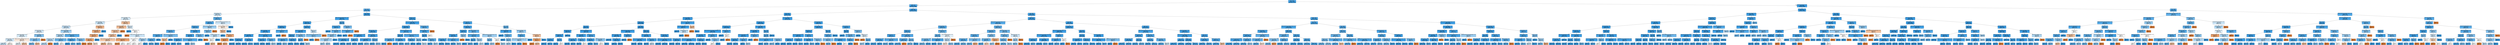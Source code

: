 digraph Tree {
node [shape=box, style="filled", color="black"] ;
0 [label="date <= 214.5\ngini = 0.083\nsamples = 153943\nvalue = [6670, 147273]", fillcolor="#399de5f3"] ;
1 [label="weight <= 0.5\ngini = 0.102\nsamples = 115848\nvalue = [6239, 109609]", fillcolor="#399de5f0"] ;
0 -> 1 [labeldistance=2.5, labelangle=45, headlabel="True"] ;
2 [label="date <= 40.0\ngini = 0.213\nsamples = 6684\nvalue = [811, 5873]", fillcolor="#399de5dc"] ;
1 -> 2 ;
3 [label="region_Ireland <= 0.5\ngini = 0.486\nsamples = 1611\nvalue = [672, 939]", fillcolor="#399de549"] ;
2 -> 3 ;
4 [label="region_South Region <= 0.5\ngini = 0.494\nsamples = 1473\nvalue = [654, 819]", fillcolor="#399de533"] ;
3 -> 4 ;
5 [label="region_North Region <= 0.5\ngini = 0.488\nsamples = 1346\nvalue = [570, 776]", fillcolor="#399de544"] ;
4 -> 5 ;
6 [label="studied_credits <= 105.0\ngini = 0.485\nsamples = 1298\nvalue = [536, 762]", fillcolor="#399de54c"] ;
5 -> 6 ;
7 [label="imd_band_90-100% <= 0.5\ngini = 0.492\nsamples = 968\nvalue = [421, 547]", fillcolor="#399de53b"] ;
6 -> 7 ;
8 [label="region_Yorkshire Region <= 0.5\ngini = 0.494\nsamples = 920\nvalue = [408, 512]", fillcolor="#399de534"] ;
7 -> 8 ;
9 [label="imd_band_30-40% <= 0.5\ngini = 0.491\nsamples = 838\nvalue = [363, 475]", fillcolor="#399de53c"] ;
8 -> 9 ;
10 [label="gini = 0.488\nsamples = 739\nvalue = [312, 427]", fillcolor="#399de545"] ;
9 -> 10 ;
11 [label="gini = 0.5\nsamples = 99\nvalue = [51, 48]", fillcolor="#e581390f"] ;
9 -> 11 ;
12 [label="highest_education_Lower Than A Level <= 0.5\ngini = 0.495\nsamples = 82\nvalue = [45, 37]", fillcolor="#e581392d"] ;
8 -> 12 ;
13 [label="gini = 0.498\nsamples = 45\nvalue = [21, 24]", fillcolor="#399de520"] ;
12 -> 13 ;
14 [label="gini = 0.456\nsamples = 37\nvalue = [24, 13]", fillcolor="#e5813975"] ;
12 -> 14 ;
15 [label="region_London Region <= 0.5\ngini = 0.395\nsamples = 48\nvalue = [13, 35]", fillcolor="#399de5a0"] ;
7 -> 15 ;
16 [label="region_Yorkshire Region <= 0.5\ngini = 0.38\nsamples = 47\nvalue = [12, 35]", fillcolor="#399de5a8"] ;
15 -> 16 ;
17 [label="gini = 0.351\nsamples = 44\nvalue = [10, 34]", fillcolor="#399de5b4"] ;
16 -> 17 ;
18 [label="gini = 0.444\nsamples = 3\nvalue = [2, 1]", fillcolor="#e581397f"] ;
16 -> 18 ;
19 [label="gini = 0.0\nsamples = 1\nvalue = [1, 0]", fillcolor="#e58139ff"] ;
15 -> 19 ;
20 [label="region_South West Region <= 0.5\ngini = 0.454\nsamples = 330\nvalue = [115, 215]", fillcolor="#399de577"] ;
6 -> 20 ;
21 [label="imd_band_0-10% <= 0.5\ngini = 0.463\nsamples = 307\nvalue = [112, 195]", fillcolor="#399de56d"] ;
20 -> 21 ;
22 [label="age_band_55<= <= 0.5\ngini = 0.476\nsamples = 267\nvalue = [104, 163]", fillcolor="#399de55c"] ;
21 -> 22 ;
23 [label="gini = 0.474\nsamples = 265\nvalue = [102, 163]", fillcolor="#399de55f"] ;
22 -> 23 ;
24 [label="gini = 0.0\nsamples = 2\nvalue = [2, 0]", fillcolor="#e58139ff"] ;
22 -> 24 ;
25 [label="region_North Western Region <= 0.5\ngini = 0.32\nsamples = 40\nvalue = [8, 32]", fillcolor="#399de5bf"] ;
21 -> 25 ;
26 [label="gini = 0.251\nsamples = 34\nvalue = [5, 29]", fillcolor="#399de5d3"] ;
25 -> 26 ;
27 [label="gini = 0.5\nsamples = 6\nvalue = [3, 3]", fillcolor="#e5813900"] ;
25 -> 27 ;
28 [label="highest_education_Lower Than A Level <= 0.5\ngini = 0.227\nsamples = 23\nvalue = [3, 20]", fillcolor="#399de5d9"] ;
20 -> 28 ;
29 [label="imd_band_40-50% <= 0.5\ngini = 0.124\nsamples = 15\nvalue = [1, 14]", fillcolor="#399de5ed"] ;
28 -> 29 ;
30 [label="gini = 0.0\nsamples = 10\nvalue = [0, 10]", fillcolor="#399de5ff"] ;
29 -> 30 ;
31 [label="gini = 0.32\nsamples = 5\nvalue = [1, 4]", fillcolor="#399de5bf"] ;
29 -> 31 ;
32 [label="imd_band_60-70% <= 0.5\ngini = 0.375\nsamples = 8\nvalue = [2, 6]", fillcolor="#399de5aa"] ;
28 -> 32 ;
33 [label="gini = 0.245\nsamples = 7\nvalue = [1, 6]", fillcolor="#399de5d4"] ;
32 -> 33 ;
34 [label="gini = 0.0\nsamples = 1\nvalue = [1, 0]", fillcolor="#e58139ff"] ;
32 -> 34 ;
35 [label="imd_band_70-80% <= 0.5\ngini = 0.413\nsamples = 48\nvalue = [34, 14]", fillcolor="#e5813996"] ;
5 -> 35 ;
36 [label="imd_band_40-50% <= 0.5\ngini = 0.386\nsamples = 46\nvalue = [34, 12]", fillcolor="#e58139a5"] ;
35 -> 36 ;
37 [label="imd_band_60-70% <= 0.5\ngini = 0.369\nsamples = 45\nvalue = [34, 11]", fillcolor="#e58139ac"] ;
36 -> 37 ;
38 [label="imd_band_20-30% <= 0.5\ngini = 0.351\nsamples = 44\nvalue = [34, 10]", fillcolor="#e58139b4"] ;
37 -> 38 ;
39 [label="gini = 0.284\nsamples = 35\nvalue = [29, 6]", fillcolor="#e58139ca"] ;
38 -> 39 ;
40 [label="gini = 0.494\nsamples = 9\nvalue = [5, 4]", fillcolor="#e5813933"] ;
38 -> 40 ;
41 [label="gini = 0.0\nsamples = 1\nvalue = [0, 1]", fillcolor="#399de5ff"] ;
37 -> 41 ;
42 [label="gini = 0.0\nsamples = 1\nvalue = [0, 1]", fillcolor="#399de5ff"] ;
36 -> 42 ;
43 [label="gini = 0.0\nsamples = 2\nvalue = [0, 2]", fillcolor="#399de5ff"] ;
35 -> 43 ;
44 [label="imd_band_10-20% <= 0.5\ngini = 0.448\nsamples = 127\nvalue = [84, 43]", fillcolor="#e581397c"] ;
4 -> 44 ;
45 [label="num_of_prev_attempts <= 0.5\ngini = 0.437\nsamples = 118\nvalue = [80, 38]", fillcolor="#e5813986"] ;
44 -> 45 ;
46 [label="imd_band_0-10% <= 0.5\ngini = 0.448\nsamples = 112\nvalue = [74, 38]", fillcolor="#e581397c"] ;
45 -> 46 ;
47 [label="studied_credits <= 75.0\ngini = 0.444\nsamples = 111\nvalue = [74, 37]", fillcolor="#e581397f"] ;
46 -> 47 ;
48 [label="highest_education_A Level or Equivalent <= 0.5\ngini = 0.461\nsamples = 89\nvalue = [57, 32]", fillcolor="#e5813970"] ;
47 -> 48 ;
49 [label="gini = 0.402\nsamples = 43\nvalue = [31, 12]", fillcolor="#e581399c"] ;
48 -> 49 ;
50 [label="gini = 0.491\nsamples = 46\nvalue = [26, 20]", fillcolor="#e581393b"] ;
48 -> 50 ;
51 [label="highest_education_HE Qualification <= 0.5\ngini = 0.351\nsamples = 22\nvalue = [17, 5]", fillcolor="#e58139b4"] ;
47 -> 51 ;
52 [label="gini = 0.219\nsamples = 16\nvalue = [14, 2]", fillcolor="#e58139db"] ;
51 -> 52 ;
53 [label="gini = 0.5\nsamples = 6\nvalue = [3, 3]", fillcolor="#e5813900"] ;
51 -> 53 ;
54 [label="gini = 0.0\nsamples = 1\nvalue = [0, 1]", fillcolor="#399de5ff"] ;
46 -> 54 ;
55 [label="gini = 0.0\nsamples = 6\nvalue = [6, 0]", fillcolor="#e58139ff"] ;
45 -> 55 ;
56 [label="gender_F <= 0.5\ngini = 0.494\nsamples = 9\nvalue = [4, 5]", fillcolor="#399de533"] ;
44 -> 56 ;
57 [label="gini = 0.0\nsamples = 1\nvalue = [0, 1]", fillcolor="#399de5ff"] ;
56 -> 57 ;
58 [label="age_band_0-35 <= 0.5\ngini = 0.5\nsamples = 8\nvalue = [4, 4]", fillcolor="#e5813900"] ;
56 -> 58 ;
59 [label="gini = 0.0\nsamples = 1\nvalue = [1, 0]", fillcolor="#e58139ff"] ;
58 -> 59 ;
60 [label="highest_education_Lower Than A Level <= 0.5\ngini = 0.49\nsamples = 7\nvalue = [3, 4]", fillcolor="#399de540"] ;
58 -> 60 ;
61 [label="studied_credits <= 90.0\ngini = 0.5\nsamples = 4\nvalue = [2, 2]", fillcolor="#e5813900"] ;
60 -> 61 ;
62 [label="gini = 0.5\nsamples = 2\nvalue = [1, 1]", fillcolor="#e5813900"] ;
61 -> 62 ;
63 [label="gini = 0.5\nsamples = 2\nvalue = [1, 1]", fillcolor="#e5813900"] ;
61 -> 63 ;
64 [label="studied_credits <= 90.0\ngini = 0.444\nsamples = 3\nvalue = [1, 2]", fillcolor="#399de57f"] ;
60 -> 64 ;
65 [label="gini = 0.5\nsamples = 2\nvalue = [1, 1]", fillcolor="#e5813900"] ;
64 -> 65 ;
66 [label="gini = 0.0\nsamples = 1\nvalue = [0, 1]", fillcolor="#399de5ff"] ;
64 -> 66 ;
67 [label="imd_band_60-70% <= 0.5\ngini = 0.227\nsamples = 138\nvalue = [18, 120]", fillcolor="#399de5d9"] ;
3 -> 67 ;
68 [label="imd_band_80-90% <= 0.5\ngini = 0.175\nsamples = 124\nvalue = [12, 112]", fillcolor="#399de5e4"] ;
67 -> 68 ;
69 [label="age_band_0-35 <= 0.5\ngini = 0.144\nsamples = 115\nvalue = [9, 106]", fillcolor="#399de5e9"] ;
68 -> 69 ;
70 [label="imd_band_10-20% <= 0.5\ngini = 0.215\nsamples = 49\nvalue = [6, 43]", fillcolor="#399de5db"] ;
69 -> 70 ;
71 [label="num_of_prev_attempts <= 0.5\ngini = 0.176\nsamples = 41\nvalue = [4, 37]", fillcolor="#399de5e3"] ;
70 -> 71 ;
72 [label="studied_credits <= 75.0\ngini = 0.202\nsamples = 35\nvalue = [4, 31]", fillcolor="#399de5de"] ;
71 -> 72 ;
73 [label="gini = 0.231\nsamples = 30\nvalue = [4, 26]", fillcolor="#399de5d8"] ;
72 -> 73 ;
74 [label="gini = 0.0\nsamples = 5\nvalue = [0, 5]", fillcolor="#399de5ff"] ;
72 -> 74 ;
75 [label="gini = 0.0\nsamples = 6\nvalue = [0, 6]", fillcolor="#399de5ff"] ;
71 -> 75 ;
76 [label="highest_education_Lower Than A Level <= 0.5\ngini = 0.375\nsamples = 8\nvalue = [2, 6]", fillcolor="#399de5aa"] ;
70 -> 76 ;
77 [label="gender_M <= 0.5\ngini = 0.444\nsamples = 3\nvalue = [2, 1]", fillcolor="#e581397f"] ;
76 -> 77 ;
78 [label="gini = 0.0\nsamples = 2\nvalue = [2, 0]", fillcolor="#e58139ff"] ;
77 -> 78 ;
79 [label="gini = 0.0\nsamples = 1\nvalue = [0, 1]", fillcolor="#399de5ff"] ;
77 -> 79 ;
80 [label="gini = 0.0\nsamples = 5\nvalue = [0, 5]", fillcolor="#399de5ff"] ;
76 -> 80 ;
81 [label="num_of_prev_attempts <= 0.5\ngini = 0.087\nsamples = 66\nvalue = [3, 63]", fillcolor="#399de5f3"] ;
69 -> 81 ;
82 [label="imd_band_50-60% <= 0.5\ngini = 0.063\nsamples = 61\nvalue = [2, 59]", fillcolor="#399de5f6"] ;
81 -> 82 ;
83 [label="imd_band_30-40% <= 0.5\ngini = 0.037\nsamples = 53\nvalue = [1, 52]", fillcolor="#399de5fa"] ;
82 -> 83 ;
84 [label="gini = 0.0\nsamples = 45\nvalue = [0, 45]", fillcolor="#399de5ff"] ;
83 -> 84 ;
85 [label="gini = 0.219\nsamples = 8\nvalue = [1, 7]", fillcolor="#399de5db"] ;
83 -> 85 ;
86 [label="highest_education_Lower Than A Level <= 0.5\ngini = 0.219\nsamples = 8\nvalue = [1, 7]", fillcolor="#399de5db"] ;
82 -> 86 ;
87 [label="gini = 0.0\nsamples = 5\nvalue = [0, 5]", fillcolor="#399de5ff"] ;
86 -> 87 ;
88 [label="gini = 0.444\nsamples = 3\nvalue = [1, 2]", fillcolor="#399de57f"] ;
86 -> 88 ;
89 [label="imd_band_70-80% <= 0.5\ngini = 0.32\nsamples = 5\nvalue = [1, 4]", fillcolor="#399de5bf"] ;
81 -> 89 ;
90 [label="gini = 0.0\nsamples = 4\nvalue = [0, 4]", fillcolor="#399de5ff"] ;
89 -> 90 ;
91 [label="gini = 0.0\nsamples = 1\nvalue = [1, 0]", fillcolor="#e58139ff"] ;
89 -> 91 ;
92 [label="highest_education_HE Qualification <= 0.5\ngini = 0.444\nsamples = 9\nvalue = [3, 6]", fillcolor="#399de57f"] ;
68 -> 92 ;
93 [label="age_band_0-35 <= 0.5\ngini = 0.375\nsamples = 8\nvalue = [2, 6]", fillcolor="#399de5aa"] ;
92 -> 93 ;
94 [label="gini = 0.0\nsamples = 3\nvalue = [0, 3]", fillcolor="#399de5ff"] ;
93 -> 94 ;
95 [label="num_of_prev_attempts <= 0.5\ngini = 0.48\nsamples = 5\nvalue = [2, 3]", fillcolor="#399de555"] ;
93 -> 95 ;
96 [label="gender_F <= 0.5\ngini = 0.5\nsamples = 4\nvalue = [2, 2]", fillcolor="#e5813900"] ;
95 -> 96 ;
97 [label="gini = 0.0\nsamples = 1\nvalue = [0, 1]", fillcolor="#399de5ff"] ;
96 -> 97 ;
98 [label="gini = 0.444\nsamples = 3\nvalue = [2, 1]", fillcolor="#e581397f"] ;
96 -> 98 ;
99 [label="gini = 0.0\nsamples = 1\nvalue = [0, 1]", fillcolor="#399de5ff"] ;
95 -> 99 ;
100 [label="gini = 0.0\nsamples = 1\nvalue = [1, 0]", fillcolor="#e58139ff"] ;
92 -> 100 ;
101 [label="highest_education_A Level or Equivalent <= 0.5\ngini = 0.49\nsamples = 14\nvalue = [6, 8]", fillcolor="#399de540"] ;
67 -> 101 ;
102 [label="num_of_prev_attempts <= 1.0\ngini = 0.496\nsamples = 11\nvalue = [6, 5]", fillcolor="#e581392a"] ;
101 -> 102 ;
103 [label="gender_F <= 0.5\ngini = 0.444\nsamples = 9\nvalue = [6, 3]", fillcolor="#e581397f"] ;
102 -> 103 ;
104 [label="gini = 0.0\nsamples = 1\nvalue = [0, 1]", fillcolor="#399de5ff"] ;
103 -> 104 ;
105 [label="studied_credits <= 90.0\ngini = 0.375\nsamples = 8\nvalue = [6, 2]", fillcolor="#e58139aa"] ;
103 -> 105 ;
106 [label="age_band_35-55 <= 0.5\ngini = 0.245\nsamples = 7\nvalue = [6, 1]", fillcolor="#e58139d4"] ;
105 -> 106 ;
107 [label="gini = 0.0\nsamples = 3\nvalue = [3, 0]", fillcolor="#e58139ff"] ;
106 -> 107 ;
108 [label="gini = 0.375\nsamples = 4\nvalue = [3, 1]", fillcolor="#e58139aa"] ;
106 -> 108 ;
109 [label="gini = 0.0\nsamples = 1\nvalue = [0, 1]", fillcolor="#399de5ff"] ;
105 -> 109 ;
110 [label="gini = 0.0\nsamples = 2\nvalue = [0, 2]", fillcolor="#399de5ff"] ;
102 -> 110 ;
111 [label="gini = 0.0\nsamples = 3\nvalue = [0, 3]", fillcolor="#399de5ff"] ;
101 -> 111 ;
112 [label="date <= 120.5\ngini = 0.053\nsamples = 5073\nvalue = [139, 4934]", fillcolor="#399de5f8"] ;
2 -> 112 ;
113 [label="highest_education_No Formal quals <= 0.5\ngini = 0.031\nsamples = 2371\nvalue = [37, 2334]", fillcolor="#399de5fb"] ;
112 -> 113 ;
114 [label="imd_band_0-10% <= 0.5\ngini = 0.028\nsamples = 2328\nvalue = [33, 2295]", fillcolor="#399de5fb"] ;
113 -> 114 ;
115 [label="studied_credits <= 135.0\ngini = 0.021\nsamples = 2061\nvalue = [22, 2039]", fillcolor="#399de5fc"] ;
114 -> 115 ;
116 [label="region_London Region <= 0.5\ngini = 0.02\nsamples = 2051\nvalue = [21, 2030]", fillcolor="#399de5fc"] ;
115 -> 116 ;
117 [label="region_South Region <= 0.5\ngini = 0.016\nsamples = 1790\nvalue = [14, 1776]", fillcolor="#399de5fd"] ;
116 -> 117 ;
118 [label="studied_credits <= 52.5\ngini = 0.012\nsamples = 1534\nvalue = [9, 1525]", fillcolor="#399de5fd"] ;
117 -> 118 ;
119 [label="gini = 0.008\nsamples = 1408\nvalue = [6, 1402]", fillcolor="#399de5fe"] ;
118 -> 119 ;
120 [label="gini = 0.046\nsamples = 126\nvalue = [3, 123]", fillcolor="#399de5f9"] ;
118 -> 120 ;
121 [label="imd_band_70-80% <= 0.5\ngini = 0.038\nsamples = 256\nvalue = [5, 251]", fillcolor="#399de5fa"] ;
117 -> 121 ;
122 [label="gini = 0.017\nsamples = 228\nvalue = [2, 226]", fillcolor="#399de5fd"] ;
121 -> 122 ;
123 [label="gini = 0.191\nsamples = 28\nvalue = [3, 25]", fillcolor="#399de5e0"] ;
121 -> 123 ;
124 [label="highest_education_HE Qualification <= 0.5\ngini = 0.052\nsamples = 261\nvalue = [7, 254]", fillcolor="#399de5f8"] ;
116 -> 124 ;
125 [label="imd_band_10-20% <= 0.5\ngini = 0.046\nsamples = 254\nvalue = [6, 248]", fillcolor="#399de5f9"] ;
124 -> 125 ;
126 [label="gini = 0.023\nsamples = 170\nvalue = [2, 168]", fillcolor="#399de5fc"] ;
125 -> 126 ;
127 [label="gini = 0.091\nsamples = 84\nvalue = [4, 80]", fillcolor="#399de5f2"] ;
125 -> 127 ;
128 [label="imd_band_20-30% <= 0.5\ngini = 0.245\nsamples = 7\nvalue = [1, 6]", fillcolor="#399de5d4"] ;
124 -> 128 ;
129 [label="gini = 0.0\nsamples = 4\nvalue = [0, 4]", fillcolor="#399de5ff"] ;
128 -> 129 ;
130 [label="gini = 0.444\nsamples = 3\nvalue = [1, 2]", fillcolor="#399de57f"] ;
128 -> 130 ;
131 [label="region_West Midlands Region <= 0.5\ngini = 0.18\nsamples = 10\nvalue = [1, 9]", fillcolor="#399de5e3"] ;
115 -> 131 ;
132 [label="gini = 0.0\nsamples = 9\nvalue = [0, 9]", fillcolor="#399de5ff"] ;
131 -> 132 ;
133 [label="gini = 0.0\nsamples = 1\nvalue = [1, 0]", fillcolor="#e58139ff"] ;
131 -> 133 ;
134 [label="region_Wales <= 0.5\ngini = 0.079\nsamples = 267\nvalue = [11, 256]", fillcolor="#399de5f4"] ;
114 -> 134 ;
135 [label="region_South West Region <= 0.5\ngini = 0.066\nsamples = 262\nvalue = [9, 253]", fillcolor="#399de5f6"] ;
134 -> 135 ;
136 [label="disability_N <= 0.5\ngini = 0.047\nsamples = 249\nvalue = [6, 243]", fillcolor="#399de5f9"] ;
135 -> 136 ;
137 [label="region_Yorkshire Region <= 0.5\ngini = 0.133\nsamples = 42\nvalue = [3, 39]", fillcolor="#399de5eb"] ;
136 -> 137 ;
138 [label="gini = 0.1\nsamples = 38\nvalue = [2, 36]", fillcolor="#399de5f1"] ;
137 -> 138 ;
139 [label="gini = 0.375\nsamples = 4\nvalue = [1, 3]", fillcolor="#399de5aa"] ;
137 -> 139 ;
140 [label="age_band_35-55 <= 0.5\ngini = 0.029\nsamples = 207\nvalue = [3, 204]", fillcolor="#399de5fb"] ;
136 -> 140 ;
141 [label="gini = 0.0\nsamples = 141\nvalue = [0, 141]", fillcolor="#399de5ff"] ;
140 -> 141 ;
142 [label="gini = 0.087\nsamples = 66\nvalue = [3, 63]", fillcolor="#399de5f3"] ;
140 -> 142 ;
143 [label="num_of_prev_attempts <= 0.5\ngini = 0.355\nsamples = 13\nvalue = [3, 10]", fillcolor="#399de5b3"] ;
135 -> 143 ;
144 [label="date <= 89.0\ngini = 0.165\nsamples = 11\nvalue = [1, 10]", fillcolor="#399de5e6"] ;
143 -> 144 ;
145 [label="gini = 0.0\nsamples = 8\nvalue = [0, 8]", fillcolor="#399de5ff"] ;
144 -> 145 ;
146 [label="gini = 0.444\nsamples = 3\nvalue = [1, 2]", fillcolor="#399de57f"] ;
144 -> 146 ;
147 [label="gini = 0.0\nsamples = 2\nvalue = [2, 0]", fillcolor="#e58139ff"] ;
143 -> 147 ;
148 [label="gender_M <= 0.5\ngini = 0.48\nsamples = 5\nvalue = [2, 3]", fillcolor="#399de555"] ;
134 -> 148 ;
149 [label="highest_education_A Level or Equivalent <= 0.5\ngini = 0.375\nsamples = 4\nvalue = [1, 3]", fillcolor="#399de5aa"] ;
148 -> 149 ;
150 [label="gini = 0.0\nsamples = 3\nvalue = [0, 3]", fillcolor="#399de5ff"] ;
149 -> 150 ;
151 [label="gini = 0.0\nsamples = 1\nvalue = [1, 0]", fillcolor="#e58139ff"] ;
149 -> 151 ;
152 [label="gini = 0.0\nsamples = 1\nvalue = [1, 0]", fillcolor="#e58139ff"] ;
148 -> 152 ;
153 [label="date <= 89.0\ngini = 0.169\nsamples = 43\nvalue = [4, 39]", fillcolor="#399de5e5"] ;
113 -> 153 ;
154 [label="imd_band_10-20% <= 0.5\ngini = 0.111\nsamples = 34\nvalue = [2, 32]", fillcolor="#399de5ef"] ;
153 -> 154 ;
155 [label="gini = 0.0\nsamples = 23\nvalue = [0, 23]", fillcolor="#399de5ff"] ;
154 -> 155 ;
156 [label="region_London Region <= 0.5\ngini = 0.298\nsamples = 11\nvalue = [2, 9]", fillcolor="#399de5c6"] ;
154 -> 156 ;
157 [label="region_North Region <= 0.5\ngini = 0.408\nsamples = 7\nvalue = [2, 5]", fillcolor="#399de599"] ;
156 -> 157 ;
158 [label="region_West Midlands Region <= 0.5\ngini = 0.444\nsamples = 6\nvalue = [2, 4]", fillcolor="#399de57f"] ;
157 -> 158 ;
159 [label="gini = 0.444\nsamples = 3\nvalue = [1, 2]", fillcolor="#399de57f"] ;
158 -> 159 ;
160 [label="gini = 0.444\nsamples = 3\nvalue = [1, 2]", fillcolor="#399de57f"] ;
158 -> 160 ;
161 [label="gini = 0.0\nsamples = 1\nvalue = [0, 1]", fillcolor="#399de5ff"] ;
157 -> 161 ;
162 [label="gini = 0.0\nsamples = 4\nvalue = [0, 4]", fillcolor="#399de5ff"] ;
156 -> 162 ;
163 [label="imd_band_50-60% <= 0.5\ngini = 0.346\nsamples = 9\nvalue = [2, 7]", fillcolor="#399de5b6"] ;
153 -> 163 ;
164 [label="region_North Western Region <= 0.5\ngini = 0.219\nsamples = 8\nvalue = [1, 7]", fillcolor="#399de5db"] ;
163 -> 164 ;
165 [label="gini = 0.0\nsamples = 7\nvalue = [0, 7]", fillcolor="#399de5ff"] ;
164 -> 165 ;
166 [label="gini = 0.0\nsamples = 1\nvalue = [1, 0]", fillcolor="#e58139ff"] ;
164 -> 166 ;
167 [label="gini = 0.0\nsamples = 1\nvalue = [1, 0]", fillcolor="#e58139ff"] ;
163 -> 167 ;
168 [label="disability_Y <= 0.5\ngini = 0.073\nsamples = 2702\nvalue = [102, 2600]", fillcolor="#399de5f5"] ;
112 -> 168 ;
169 [label="highest_education_No Formal quals <= 0.5\ngini = 0.065\nsamples = 2327\nvalue = [78, 2249]", fillcolor="#399de5f6"] ;
168 -> 169 ;
170 [label="imd_band_0-10% <= 0.5\ngini = 0.062\nsamples = 2284\nvalue = [73, 2211]", fillcolor="#399de5f7"] ;
169 -> 170 ;
171 [label="imd_band_10-20% <= 0.5\ngini = 0.055\nsamples = 2039\nvalue = [58, 1981]", fillcolor="#399de5f8"] ;
170 -> 171 ;
172 [label="region_West Midlands Region <= 0.5\ngini = 0.047\nsamples = 1753\nvalue = [42, 1711]", fillcolor="#399de5f9"] ;
171 -> 172 ;
173 [label="region_East Anglian Region <= 0.5\ngini = 0.041\nsamples = 1628\nvalue = [34, 1594]", fillcolor="#399de5fa"] ;
172 -> 173 ;
174 [label="gini = 0.048\nsamples = 1347\nvalue = [33, 1314]", fillcolor="#399de5f9"] ;
173 -> 174 ;
175 [label="gini = 0.007\nsamples = 281\nvalue = [1, 280]", fillcolor="#399de5fe"] ;
173 -> 175 ;
176 [label="age_band_0-35 <= 0.5\ngini = 0.12\nsamples = 125\nvalue = [8, 117]", fillcolor="#399de5ee"] ;
172 -> 176 ;
177 [label="gini = 0.198\nsamples = 54\nvalue = [6, 48]", fillcolor="#399de5df"] ;
176 -> 177 ;
178 [label="gini = 0.055\nsamples = 71\nvalue = [2, 69]", fillcolor="#399de5f8"] ;
176 -> 178 ;
179 [label="region_London Region <= 0.5\ngini = 0.106\nsamples = 286\nvalue = [16, 270]", fillcolor="#399de5f0"] ;
171 -> 179 ;
180 [label="region_East Anglian Region <= 0.5\ngini = 0.062\nsamples = 220\nvalue = [7, 213]", fillcolor="#399de5f7"] ;
179 -> 180 ;
181 [label="gini = 0.038\nsamples = 207\nvalue = [4, 203]", fillcolor="#399de5fa"] ;
180 -> 181 ;
182 [label="gini = 0.355\nsamples = 13\nvalue = [3, 10]", fillcolor="#399de5b3"] ;
180 -> 182 ;
183 [label="gender_M <= 0.5\ngini = 0.236\nsamples = 66\nvalue = [9, 57]", fillcolor="#399de5d7"] ;
179 -> 183 ;
184 [label="gini = 0.153\nsamples = 48\nvalue = [4, 44]", fillcolor="#399de5e8"] ;
183 -> 184 ;
185 [label="gini = 0.401\nsamples = 18\nvalue = [5, 13]", fillcolor="#399de59d"] ;
183 -> 185 ;
186 [label="region_North Western Region <= 0.5\ngini = 0.115\nsamples = 245\nvalue = [15, 230]", fillcolor="#399de5ee"] ;
170 -> 186 ;
187 [label="gender_F <= 0.5\ngini = 0.084\nsamples = 182\nvalue = [8, 174]", fillcolor="#399de5f3"] ;
186 -> 187 ;
188 [label="num_of_prev_attempts <= 0.5\ngini = 0.17\nsamples = 32\nvalue = [3, 29]", fillcolor="#399de5e5"] ;
187 -> 188 ;
189 [label="gini = 0.121\nsamples = 31\nvalue = [2, 29]", fillcolor="#399de5ed"] ;
188 -> 189 ;
190 [label="gini = 0.0\nsamples = 1\nvalue = [1, 0]", fillcolor="#e58139ff"] ;
188 -> 190 ;
191 [label="region_Yorkshire Region <= 0.5\ngini = 0.064\nsamples = 150\nvalue = [5, 145]", fillcolor="#399de5f6"] ;
187 -> 191 ;
192 [label="gini = 0.035\nsamples = 113\nvalue = [2, 111]", fillcolor="#399de5fa"] ;
191 -> 192 ;
193 [label="gini = 0.149\nsamples = 37\nvalue = [3, 34]", fillcolor="#399de5e9"] ;
191 -> 193 ;
194 [label="highest_education_A Level or Equivalent <= 0.5\ngini = 0.198\nsamples = 63\nvalue = [7, 56]", fillcolor="#399de5df"] ;
186 -> 194 ;
195 [label="age_band_0-35 <= 0.5\ngini = 0.095\nsamples = 40\nvalue = [2, 38]", fillcolor="#399de5f2"] ;
194 -> 195 ;
196 [label="gini = 0.278\nsamples = 12\nvalue = [2, 10]", fillcolor="#399de5cc"] ;
195 -> 196 ;
197 [label="gini = 0.0\nsamples = 28\nvalue = [0, 28]", fillcolor="#399de5ff"] ;
195 -> 197 ;
198 [label="date <= 145.0\ngini = 0.34\nsamples = 23\nvalue = [5, 18]", fillcolor="#399de5b8"] ;
194 -> 198 ;
199 [label="gini = 0.0\nsamples = 10\nvalue = [0, 10]", fillcolor="#399de5ff"] ;
198 -> 199 ;
200 [label="gini = 0.473\nsamples = 13\nvalue = [5, 8]", fillcolor="#399de560"] ;
198 -> 200 ;
201 [label="imd_band_40-50% <= 0.5\ngini = 0.206\nsamples = 43\nvalue = [5, 38]", fillcolor="#399de5dd"] ;
169 -> 201 ;
202 [label="region_North Region <= 0.5\ngini = 0.136\nsamples = 41\nvalue = [3, 38]", fillcolor="#399de5eb"] ;
201 -> 202 ;
203 [label="date <= 169.5\ngini = 0.097\nsamples = 39\nvalue = [2, 37]", fillcolor="#399de5f1"] ;
202 -> 203 ;
204 [label="gini = 0.0\nsamples = 24\nvalue = [0, 24]", fillcolor="#399de5ff"] ;
203 -> 204 ;
205 [label="imd_band_20-30% <= 0.5\ngini = 0.231\nsamples = 15\nvalue = [2, 13]", fillcolor="#399de5d8"] ;
203 -> 205 ;
206 [label="gini = 0.153\nsamples = 12\nvalue = [1, 11]", fillcolor="#399de5e8"] ;
205 -> 206 ;
207 [label="gini = 0.444\nsamples = 3\nvalue = [1, 2]", fillcolor="#399de57f"] ;
205 -> 207 ;
208 [label="gini = 0.5\nsamples = 2\nvalue = [1, 1]", fillcolor="#e5813900"] ;
202 -> 208 ;
209 [label="gini = 0.0\nsamples = 2\nvalue = [2, 0]", fillcolor="#e58139ff"] ;
201 -> 209 ;
210 [label="imd_band_90-100% <= 0.5\ngini = 0.12\nsamples = 375\nvalue = [24, 351]", fillcolor="#399de5ee"] ;
168 -> 210 ;
211 [label="imd_band_30-40% <= 0.5\ngini = 0.101\nsamples = 339\nvalue = [18, 321]", fillcolor="#399de5f1"] ;
210 -> 211 ;
212 [label="region_Wales <= 0.5\ngini = 0.073\nsamples = 292\nvalue = [11, 281]", fillcolor="#399de5f5"] ;
211 -> 212 ;
213 [label="imd_band_50-60% <= 0.5\ngini = 0.061\nsamples = 285\nvalue = [9, 276]", fillcolor="#399de5f7"] ;
212 -> 213 ;
214 [label="imd_band_70-80% <= 0.5\ngini = 0.052\nsamples = 260\nvalue = [7, 253]", fillcolor="#399de5f8"] ;
213 -> 214 ;
215 [label="gini = 0.042\nsamples = 234\nvalue = [5, 229]", fillcolor="#399de5f9"] ;
214 -> 215 ;
216 [label="gini = 0.142\nsamples = 26\nvalue = [2, 24]", fillcolor="#399de5ea"] ;
214 -> 216 ;
217 [label="region_East Midlands Region <= 0.5\ngini = 0.147\nsamples = 25\nvalue = [2, 23]", fillcolor="#399de5e9"] ;
213 -> 217 ;
218 [label="gini = 0.091\nsamples = 21\nvalue = [1, 20]", fillcolor="#399de5f2"] ;
217 -> 218 ;
219 [label="gini = 0.375\nsamples = 4\nvalue = [1, 3]", fillcolor="#399de5aa"] ;
217 -> 219 ;
220 [label="gender_F <= 0.5\ngini = 0.408\nsamples = 7\nvalue = [2, 5]", fillcolor="#399de599"] ;
212 -> 220 ;
221 [label="gini = 0.0\nsamples = 2\nvalue = [2, 0]", fillcolor="#e58139ff"] ;
220 -> 221 ;
222 [label="gini = 0.0\nsamples = 5\nvalue = [0, 5]", fillcolor="#399de5ff"] ;
220 -> 222 ;
223 [label="region_South West Region <= 0.5\ngini = 0.254\nsamples = 47\nvalue = [7, 40]", fillcolor="#399de5d2"] ;
211 -> 223 ;
224 [label="region_North Western Region <= 0.5\ngini = 0.188\nsamples = 38\nvalue = [4, 34]", fillcolor="#399de5e1"] ;
223 -> 224 ;
225 [label="date <= 169.5\ngini = 0.117\nsamples = 32\nvalue = [2, 30]", fillcolor="#399de5ee"] ;
224 -> 225 ;
226 [label="gini = 0.0\nsamples = 17\nvalue = [0, 17]", fillcolor="#399de5ff"] ;
225 -> 226 ;
227 [label="gini = 0.231\nsamples = 15\nvalue = [2, 13]", fillcolor="#399de5d8"] ;
225 -> 227 ;
228 [label="gender_F <= 0.5\ngini = 0.444\nsamples = 6\nvalue = [2, 4]", fillcolor="#399de57f"] ;
224 -> 228 ;
229 [label="gini = 0.0\nsamples = 1\nvalue = [0, 1]", fillcolor="#399de5ff"] ;
228 -> 229 ;
230 [label="gini = 0.48\nsamples = 5\nvalue = [2, 3]", fillcolor="#399de555"] ;
228 -> 230 ;
231 [label="highest_education_Lower Than A Level <= 0.5\ngini = 0.444\nsamples = 9\nvalue = [3, 6]", fillcolor="#399de57f"] ;
223 -> 231 ;
232 [label="date <= 148.5\ngini = 0.32\nsamples = 5\nvalue = [1, 4]", fillcolor="#399de5bf"] ;
231 -> 232 ;
233 [label="gini = 0.0\nsamples = 2\nvalue = [0, 2]", fillcolor="#399de5ff"] ;
232 -> 233 ;
234 [label="gini = 0.444\nsamples = 3\nvalue = [1, 2]", fillcolor="#399de57f"] ;
232 -> 234 ;
235 [label="date <= 145.0\ngini = 0.5\nsamples = 4\nvalue = [2, 2]", fillcolor="#e5813900"] ;
231 -> 235 ;
236 [label="gini = 0.0\nsamples = 1\nvalue = [1, 0]", fillcolor="#e58139ff"] ;
235 -> 236 ;
237 [label="gini = 0.444\nsamples = 3\nvalue = [1, 2]", fillcolor="#399de57f"] ;
235 -> 237 ;
238 [label="date <= 169.5\ngini = 0.278\nsamples = 36\nvalue = [6, 30]", fillcolor="#399de5cc"] ;
210 -> 238 ;
239 [label="region_East Anglian Region <= 0.5\ngini = 0.095\nsamples = 20\nvalue = [1, 19]", fillcolor="#399de5f2"] ;
238 -> 239 ;
240 [label="gini = 0.0\nsamples = 14\nvalue = [0, 14]", fillcolor="#399de5ff"] ;
239 -> 240 ;
241 [label="age_band_0-35 <= 0.5\ngini = 0.278\nsamples = 6\nvalue = [1, 5]", fillcolor="#399de5cc"] ;
239 -> 241 ;
242 [label="gini = 0.0\nsamples = 2\nvalue = [0, 2]", fillcolor="#399de5ff"] ;
241 -> 242 ;
243 [label="date <= 145.0\ngini = 0.375\nsamples = 4\nvalue = [1, 3]", fillcolor="#399de5aa"] ;
241 -> 243 ;
244 [label="gini = 0.444\nsamples = 3\nvalue = [1, 2]", fillcolor="#399de57f"] ;
243 -> 244 ;
245 [label="gini = 0.0\nsamples = 1\nvalue = [0, 1]", fillcolor="#399de5ff"] ;
243 -> 245 ;
246 [label="region_South Region <= 0.5\ngini = 0.43\nsamples = 16\nvalue = [5, 11]", fillcolor="#399de58b"] ;
238 -> 246 ;
247 [label="age_band_0-35 <= 0.5\ngini = 0.18\nsamples = 10\nvalue = [1, 9]", fillcolor="#399de5e3"] ;
246 -> 247 ;
248 [label="highest_education_A Level or Equivalent <= 0.5\ngini = 0.444\nsamples = 3\nvalue = [1, 2]", fillcolor="#399de57f"] ;
247 -> 248 ;
249 [label="gini = 0.0\nsamples = 2\nvalue = [0, 2]", fillcolor="#399de5ff"] ;
248 -> 249 ;
250 [label="gini = 0.0\nsamples = 1\nvalue = [1, 0]", fillcolor="#e58139ff"] ;
248 -> 250 ;
251 [label="gini = 0.0\nsamples = 7\nvalue = [0, 7]", fillcolor="#399de5ff"] ;
247 -> 251 ;
252 [label="studied_credits <= 35.0\ngini = 0.444\nsamples = 6\nvalue = [4, 2]", fillcolor="#e581397f"] ;
246 -> 252 ;
253 [label="age_band_35-55 <= 0.5\ngini = 0.32\nsamples = 5\nvalue = [4, 1]", fillcolor="#e58139bf"] ;
252 -> 253 ;
254 [label="gini = 0.0\nsamples = 2\nvalue = [2, 0]", fillcolor="#e58139ff"] ;
253 -> 254 ;
255 [label="gini = 0.444\nsamples = 3\nvalue = [2, 1]", fillcolor="#e581397f"] ;
253 -> 255 ;
256 [label="gini = 0.0\nsamples = 1\nvalue = [0, 1]", fillcolor="#399de5ff"] ;
252 -> 256 ;
257 [label="weight <= 1.5\ngini = 0.095\nsamples = 109164\nvalue = [5428, 103736]", fillcolor="#399de5f2"] ;
1 -> 257 ;
258 [label="date <= 141.5\ngini = 0.014\nsamples = 14264\nvalue = [100, 14164]", fillcolor="#399de5fd"] ;
257 -> 258 ;
259 [label="num_of_prev_attempts <= 2.5\ngini = 0.009\nsamples = 9150\nvalue = [40, 9110]", fillcolor="#399de5fe"] ;
258 -> 259 ;
260 [label="disability_N <= 0.5\ngini = 0.008\nsamples = 9069\nvalue = [36, 9033]", fillcolor="#399de5fe"] ;
259 -> 260 ;
261 [label="date <= 92.5\ngini = 0.024\nsamples = 826\nvalue = [10, 816]", fillcolor="#399de5fc"] ;
260 -> 261 ;
262 [label="age_band_0-35 <= 0.5\ngini = 0.009\nsamples = 467\nvalue = [2, 465]", fillcolor="#399de5fe"] ;
261 -> 262 ;
263 [label="imd_band_0-10% <= 0.5\ngini = 0.027\nsamples = 148\nvalue = [2, 146]", fillcolor="#399de5fc"] ;
262 -> 263 ;
264 [label="region_Wales <= 0.5\ngini = 0.015\nsamples = 131\nvalue = [1, 130]", fillcolor="#399de5fd"] ;
263 -> 264 ;
265 [label="gini = 0.0\nsamples = 115\nvalue = [0, 115]", fillcolor="#399de5ff"] ;
264 -> 265 ;
266 [label="gini = 0.117\nsamples = 16\nvalue = [1, 15]", fillcolor="#399de5ee"] ;
264 -> 266 ;
267 [label="date <= 85.5\ngini = 0.111\nsamples = 17\nvalue = [1, 16]", fillcolor="#399de5ef"] ;
263 -> 267 ;
268 [label="gini = 0.0\nsamples = 15\nvalue = [0, 15]", fillcolor="#399de5ff"] ;
267 -> 268 ;
269 [label="gini = 0.5\nsamples = 2\nvalue = [1, 1]", fillcolor="#e5813900"] ;
267 -> 269 ;
270 [label="gini = 0.0\nsamples = 319\nvalue = [0, 319]", fillcolor="#399de5ff"] ;
262 -> 270 ;
271 [label="region_East Midlands Region <= 0.5\ngini = 0.044\nsamples = 359\nvalue = [8, 351]", fillcolor="#399de5f9"] ;
261 -> 271 ;
272 [label="region_London Region <= 0.5\ngini = 0.031\nsamples = 320\nvalue = [5, 315]", fillcolor="#399de5fb"] ;
271 -> 272 ;
273 [label="imd_band_70-80% <= 0.5\ngini = 0.02\nsamples = 296\nvalue = [3, 293]", fillcolor="#399de5fc"] ;
272 -> 273 ;
274 [label="gini = 0.008\nsamples = 259\nvalue = [1, 258]", fillcolor="#399de5fe"] ;
273 -> 274 ;
275 [label="gini = 0.102\nsamples = 37\nvalue = [2, 35]", fillcolor="#399de5f0"] ;
273 -> 275 ;
276 [label="imd_band_0-10% <= 0.5\ngini = 0.153\nsamples = 24\nvalue = [2, 22]", fillcolor="#399de5e8"] ;
272 -> 276 ;
277 [label="gini = 0.087\nsamples = 22\nvalue = [1, 21]", fillcolor="#399de5f3"] ;
276 -> 277 ;
278 [label="gini = 0.5\nsamples = 2\nvalue = [1, 1]", fillcolor="#e5813900"] ;
276 -> 278 ;
279 [label="studied_credits <= 105.0\ngini = 0.142\nsamples = 39\nvalue = [3, 36]", fillcolor="#399de5ea"] ;
271 -> 279 ;
280 [label="imd_band_0-10% <= 0.5\ngini = 0.061\nsamples = 32\nvalue = [1, 31]", fillcolor="#399de5f7"] ;
279 -> 280 ;
281 [label="gini = 0.0\nsamples = 25\nvalue = [0, 25]", fillcolor="#399de5ff"] ;
280 -> 281 ;
282 [label="gini = 0.245\nsamples = 7\nvalue = [1, 6]", fillcolor="#399de5d4"] ;
280 -> 282 ;
283 [label="num_of_prev_attempts <= 0.5\ngini = 0.408\nsamples = 7\nvalue = [2, 5]", fillcolor="#399de599"] ;
279 -> 283 ;
284 [label="gini = 0.5\nsamples = 4\nvalue = [2, 2]", fillcolor="#e5813900"] ;
283 -> 284 ;
285 [label="gini = 0.0\nsamples = 3\nvalue = [0, 3]", fillcolor="#399de5ff"] ;
283 -> 285 ;
286 [label="date <= 68.0\ngini = 0.006\nsamples = 8243\nvalue = [26, 8217]", fillcolor="#399de5fe"] ;
260 -> 286 ;
287 [label="highest_education_No Formal quals <= 0.5\ngini = 0.001\nsamples = 2987\nvalue = [2, 2985]", fillcolor="#399de5ff"] ;
286 -> 287 ;
288 [label="region_London Region <= 0.5\ngini = 0.001\nsamples = 2954\nvalue = [1, 2953]", fillcolor="#399de5ff"] ;
287 -> 288 ;
289 [label="gini = 0.0\nsamples = 2731\nvalue = [0, 2731]", fillcolor="#399de5ff"] ;
288 -> 289 ;
290 [label="imd_band_30-40% <= 0.5\ngini = 0.009\nsamples = 223\nvalue = [1, 222]", fillcolor="#399de5fe"] ;
288 -> 290 ;
291 [label="gini = 0.0\nsamples = 188\nvalue = [0, 188]", fillcolor="#399de5ff"] ;
290 -> 291 ;
292 [label="gini = 0.056\nsamples = 35\nvalue = [1, 34]", fillcolor="#399de5f8"] ;
290 -> 292 ;
293 [label="region_Scotland <= 0.5\ngini = 0.059\nsamples = 33\nvalue = [1, 32]", fillcolor="#399de5f7"] ;
287 -> 293 ;
294 [label="gini = 0.0\nsamples = 32\nvalue = [0, 32]", fillcolor="#399de5ff"] ;
293 -> 294 ;
295 [label="gini = 0.0\nsamples = 1\nvalue = [1, 0]", fillcolor="#e58139ff"] ;
293 -> 295 ;
296 [label="gender_F <= 0.5\ngini = 0.009\nsamples = 5256\nvalue = [24, 5232]", fillcolor="#399de5fe"] ;
286 -> 296 ;
297 [label="region_London Region <= 0.5\ngini = 0.021\nsamples = 560\nvalue = [6, 554]", fillcolor="#399de5fc"] ;
296 -> 297 ;
298 [label="highest_education_HE Qualification <= 0.5\ngini = 0.012\nsamples = 505\nvalue = [3, 502]", fillcolor="#399de5fd"] ;
297 -> 298 ;
299 [label="gini = 0.005\nsamples = 419\nvalue = [1, 418]", fillcolor="#399de5fe"] ;
298 -> 299 ;
300 [label="gini = 0.045\nsamples = 86\nvalue = [2, 84]", fillcolor="#399de5f9"] ;
298 -> 300 ;
301 [label="num_of_prev_attempts <= 0.5\ngini = 0.103\nsamples = 55\nvalue = [3, 52]", fillcolor="#399de5f0"] ;
297 -> 301 ;
302 [label="gini = 0.039\nsamples = 50\nvalue = [1, 49]", fillcolor="#399de5fa"] ;
301 -> 302 ;
303 [label="gini = 0.48\nsamples = 5\nvalue = [2, 3]", fillcolor="#399de555"] ;
301 -> 303 ;
304 [label="imd_band_0-10% <= 0.5\ngini = 0.008\nsamples = 4696\nvalue = [18, 4678]", fillcolor="#399de5fe"] ;
296 -> 304 ;
305 [label="highest_education_Lower Than A Level <= 0.5\ngini = 0.006\nsamples = 4216\nvalue = [13, 4203]", fillcolor="#399de5fe"] ;
304 -> 305 ;
306 [label="gini = 0.004\nsamples = 2616\nvalue = [5, 2611]", fillcolor="#399de5ff"] ;
305 -> 306 ;
307 [label="gini = 0.01\nsamples = 1600\nvalue = [8, 1592]", fillcolor="#399de5fe"] ;
305 -> 307 ;
308 [label="studied_credits <= 165.0\ngini = 0.021\nsamples = 480\nvalue = [5, 475]", fillcolor="#399de5fc"] ;
304 -> 308 ;
309 [label="gini = 0.017\nsamples = 465\nvalue = [4, 461]", fillcolor="#399de5fd"] ;
308 -> 309 ;
310 [label="gini = 0.124\nsamples = 15\nvalue = [1, 14]", fillcolor="#399de5ed"] ;
308 -> 310 ;
311 [label="highest_education_No Formal quals <= 0.5\ngini = 0.094\nsamples = 81\nvalue = [4, 77]", fillcolor="#399de5f2"] ;
259 -> 311 ;
312 [label="region_West Midlands Region <= 0.5\ngini = 0.05\nsamples = 78\nvalue = [2, 76]", fillcolor="#399de5f8"] ;
311 -> 312 ;
313 [label="gini = 0.0\nsamples = 73\nvalue = [0, 73]", fillcolor="#399de5ff"] ;
312 -> 313 ;
314 [label="imd_band_0-10% <= 0.5\ngini = 0.48\nsamples = 5\nvalue = [2, 3]", fillcolor="#399de555"] ;
312 -> 314 ;
315 [label="gini = 0.0\nsamples = 3\nvalue = [0, 3]", fillcolor="#399de5ff"] ;
314 -> 315 ;
316 [label="gini = 0.0\nsamples = 2\nvalue = [2, 0]", fillcolor="#e58139ff"] ;
314 -> 316 ;
317 [label="date <= 99.5\ngini = 0.444\nsamples = 3\nvalue = [2, 1]", fillcolor="#e581397f"] ;
311 -> 317 ;
318 [label="gini = 0.0\nsamples = 2\nvalue = [2, 0]", fillcolor="#e58139ff"] ;
317 -> 318 ;
319 [label="gini = 0.0\nsamples = 1\nvalue = [0, 1]", fillcolor="#399de5ff"] ;
317 -> 319 ;
320 [label="num_of_prev_attempts <= 0.5\ngini = 0.023\nsamples = 5114\nvalue = [60, 5054]", fillcolor="#399de5fc"] ;
258 -> 320 ;
321 [label="imd_band_0-10% <= 0.5\ngini = 0.019\nsamples = 4439\nvalue = [43, 4396]", fillcolor="#399de5fd"] ;
320 -> 321 ;
322 [label="studied_credits <= 225.0\ngini = 0.016\nsamples = 4002\nvalue = [33, 3969]", fillcolor="#399de5fd"] ;
321 -> 322 ;
323 [label="highest_education_Post Graduate Qualification <= 0.5\ngini = 0.016\nsamples = 3989\nvalue = [32, 3957]", fillcolor="#399de5fd"] ;
322 -> 323 ;
324 [label="region_London Region <= 0.5\ngini = 0.015\nsamples = 3975\nvalue = [31, 3944]", fillcolor="#399de5fd"] ;
323 -> 324 ;
325 [label="highest_education_Lower Than A Level <= 0.5\ngini = 0.013\nsamples = 3679\nvalue = [25, 3654]", fillcolor="#399de5fd"] ;
324 -> 325 ;
326 [label="gini = 0.009\nsamples = 2366\nvalue = [11, 2355]", fillcolor="#399de5fe"] ;
325 -> 326 ;
327 [label="gini = 0.021\nsamples = 1313\nvalue = [14, 1299]", fillcolor="#399de5fc"] ;
325 -> 327 ;
328 [label="studied_credits <= 80.0\ngini = 0.04\nsamples = 296\nvalue = [6, 290]", fillcolor="#399de5fa"] ;
324 -> 328 ;
329 [label="gini = 0.02\nsamples = 198\nvalue = [2, 196]", fillcolor="#399de5fc"] ;
328 -> 329 ;
330 [label="gini = 0.078\nsamples = 98\nvalue = [4, 94]", fillcolor="#399de5f4"] ;
328 -> 330 ;
331 [label="region_South Region <= 0.5\ngini = 0.133\nsamples = 14\nvalue = [1, 13]", fillcolor="#399de5eb"] ;
323 -> 331 ;
332 [label="gini = 0.0\nsamples = 10\nvalue = [0, 10]", fillcolor="#399de5ff"] ;
331 -> 332 ;
333 [label="studied_credits <= 90.0\ngini = 0.375\nsamples = 4\nvalue = [1, 3]", fillcolor="#399de5aa"] ;
331 -> 333 ;
334 [label="gini = 0.5\nsamples = 2\nvalue = [1, 1]", fillcolor="#e5813900"] ;
333 -> 334 ;
335 [label="gini = 0.0\nsamples = 2\nvalue = [0, 2]", fillcolor="#399de5ff"] ;
333 -> 335 ;
336 [label="imd_band_60-70% <= 0.5\ngini = 0.142\nsamples = 13\nvalue = [1, 12]", fillcolor="#399de5ea"] ;
322 -> 336 ;
337 [label="gini = 0.0\nsamples = 11\nvalue = [0, 11]", fillcolor="#399de5ff"] ;
336 -> 337 ;
338 [label="date <= 173.0\ngini = 0.5\nsamples = 2\nvalue = [1, 1]", fillcolor="#e5813900"] ;
336 -> 338 ;
339 [label="gini = 0.0\nsamples = 1\nvalue = [0, 1]", fillcolor="#399de5ff"] ;
338 -> 339 ;
340 [label="gini = 0.0\nsamples = 1\nvalue = [1, 0]", fillcolor="#e58139ff"] ;
338 -> 340 ;
341 [label="region_Yorkshire Region <= 0.5\ngini = 0.045\nsamples = 437\nvalue = [10, 427]", fillcolor="#399de5f9"] ;
321 -> 341 ;
342 [label="region_South Region <= 0.5\ngini = 0.026\nsamples = 382\nvalue = [5, 377]", fillcolor="#399de5fc"] ;
341 -> 342 ;
343 [label="region_South East Region <= 0.5\ngini = 0.021\nsamples = 374\nvalue = [4, 370]", fillcolor="#399de5fc"] ;
342 -> 343 ;
344 [label="region_Scotland <= 0.5\ngini = 0.016\nsamples = 365\nvalue = [3, 362]", fillcolor="#399de5fd"] ;
343 -> 344 ;
345 [label="gini = 0.006\nsamples = 325\nvalue = [1, 324]", fillcolor="#399de5fe"] ;
344 -> 345 ;
346 [label="gini = 0.095\nsamples = 40\nvalue = [2, 38]", fillcolor="#399de5f2"] ;
344 -> 346 ;
347 [label="studied_credits <= 90.0\ngini = 0.198\nsamples = 9\nvalue = [1, 8]", fillcolor="#399de5df"] ;
343 -> 347 ;
348 [label="gini = 0.0\nsamples = 6\nvalue = [0, 6]", fillcolor="#399de5ff"] ;
347 -> 348 ;
349 [label="gini = 0.444\nsamples = 3\nvalue = [1, 2]", fillcolor="#399de57f"] ;
347 -> 349 ;
350 [label="studied_credits <= 135.0\ngini = 0.219\nsamples = 8\nvalue = [1, 7]", fillcolor="#399de5db"] ;
342 -> 350 ;
351 [label="gini = 0.0\nsamples = 7\nvalue = [0, 7]", fillcolor="#399de5ff"] ;
350 -> 351 ;
352 [label="gini = 0.0\nsamples = 1\nvalue = [1, 0]", fillcolor="#e58139ff"] ;
350 -> 352 ;
353 [label="date <= 190.5\ngini = 0.165\nsamples = 55\nvalue = [5, 50]", fillcolor="#399de5e6"] ;
341 -> 353 ;
354 [label="date <= 162.5\ngini = 0.239\nsamples = 36\nvalue = [5, 31]", fillcolor="#399de5d6"] ;
353 -> 354 ;
355 [label="highest_education_Lower Than A Level <= 0.5\ngini = 0.105\nsamples = 18\nvalue = [1, 17]", fillcolor="#399de5f0"] ;
354 -> 355 ;
356 [label="gini = 0.0\nsamples = 9\nvalue = [0, 9]", fillcolor="#399de5ff"] ;
355 -> 356 ;
357 [label="gini = 0.198\nsamples = 9\nvalue = [1, 8]", fillcolor="#399de5df"] ;
355 -> 357 ;
358 [label="age_band_35-55 <= 0.5\ngini = 0.346\nsamples = 18\nvalue = [4, 14]", fillcolor="#399de5b6"] ;
354 -> 358 ;
359 [label="gini = 0.375\nsamples = 16\nvalue = [4, 12]", fillcolor="#399de5aa"] ;
358 -> 359 ;
360 [label="gini = 0.0\nsamples = 2\nvalue = [0, 2]", fillcolor="#399de5ff"] ;
358 -> 360 ;
361 [label="gini = 0.0\nsamples = 19\nvalue = [0, 19]", fillcolor="#399de5ff"] ;
353 -> 361 ;
362 [label="imd_band_30-40% <= 0.5\ngini = 0.049\nsamples = 675\nvalue = [17, 658]", fillcolor="#399de5f8"] ;
320 -> 362 ;
363 [label="imd_band_20-30% <= 0.5\ngini = 0.037\nsamples = 590\nvalue = [11, 579]", fillcolor="#399de5fa"] ;
362 -> 363 ;
364 [label="region_Wales <= 0.5\ngini = 0.027\nsamples = 520\nvalue = [7, 513]", fillcolor="#399de5fc"] ;
363 -> 364 ;
365 [label="region_East Anglian Region <= 0.5\ngini = 0.017\nsamples = 467\nvalue = [4, 463]", fillcolor="#399de5fd"] ;
364 -> 365 ;
366 [label="imd_band_0-10% <= 0.5\ngini = 0.01\nsamples = 413\nvalue = [2, 411]", fillcolor="#399de5fe"] ;
365 -> 366 ;
367 [label="gini = 0.0\nsamples = 334\nvalue = [0, 334]", fillcolor="#399de5ff"] ;
366 -> 367 ;
368 [label="gini = 0.049\nsamples = 79\nvalue = [2, 77]", fillcolor="#399de5f8"] ;
366 -> 368 ;
369 [label="imd_band_70-80% <= 0.5\ngini = 0.071\nsamples = 54\nvalue = [2, 52]", fillcolor="#399de5f5"] ;
365 -> 369 ;
370 [label="gini = 0.043\nsamples = 45\nvalue = [1, 44]", fillcolor="#399de5f9"] ;
369 -> 370 ;
371 [label="gini = 0.198\nsamples = 9\nvalue = [1, 8]", fillcolor="#399de5df"] ;
369 -> 371 ;
372 [label="imd_band_40-50% <= 0.5\ngini = 0.107\nsamples = 53\nvalue = [3, 50]", fillcolor="#399de5f0"] ;
364 -> 372 ;
373 [label="num_of_prev_attempts <= 1.5\ngini = 0.078\nsamples = 49\nvalue = [2, 47]", fillcolor="#399de5f4"] ;
372 -> 373 ;
374 [label="gini = 0.045\nsamples = 43\nvalue = [1, 42]", fillcolor="#399de5f9"] ;
373 -> 374 ;
375 [label="gini = 0.278\nsamples = 6\nvalue = [1, 5]", fillcolor="#399de5cc"] ;
373 -> 375 ;
376 [label="age_band_35-55 <= 0.5\ngini = 0.375\nsamples = 4\nvalue = [1, 3]", fillcolor="#399de5aa"] ;
372 -> 376 ;
377 [label="gini = 0.0\nsamples = 3\nvalue = [0, 3]", fillcolor="#399de5ff"] ;
376 -> 377 ;
378 [label="gini = 0.0\nsamples = 1\nvalue = [1, 0]", fillcolor="#e58139ff"] ;
376 -> 378 ;
379 [label="date <= 176.5\ngini = 0.108\nsamples = 70\nvalue = [4, 66]", fillcolor="#399de5f0"] ;
363 -> 379 ;
380 [label="age_band_0-35 <= 0.5\ngini = 0.198\nsamples = 36\nvalue = [4, 32]", fillcolor="#399de5df"] ;
379 -> 380 ;
381 [label="region_South East Region <= 0.5\ngini = 0.375\nsamples = 12\nvalue = [3, 9]", fillcolor="#399de5aa"] ;
380 -> 381 ;
382 [label="gini = 0.298\nsamples = 11\nvalue = [2, 9]", fillcolor="#399de5c6"] ;
381 -> 382 ;
383 [label="gini = 0.0\nsamples = 1\nvalue = [1, 0]", fillcolor="#e58139ff"] ;
381 -> 383 ;
384 [label="region_West Midlands Region <= 0.5\ngini = 0.08\nsamples = 24\nvalue = [1, 23]", fillcolor="#399de5f4"] ;
380 -> 384 ;
385 [label="gini = 0.0\nsamples = 22\nvalue = [0, 22]", fillcolor="#399de5ff"] ;
384 -> 385 ;
386 [label="gini = 0.5\nsamples = 2\nvalue = [1, 1]", fillcolor="#e5813900"] ;
384 -> 386 ;
387 [label="gini = 0.0\nsamples = 34\nvalue = [0, 34]", fillcolor="#399de5ff"] ;
379 -> 387 ;
388 [label="region_Scotland <= 0.5\ngini = 0.131\nsamples = 85\nvalue = [6, 79]", fillcolor="#399de5ec"] ;
362 -> 388 ;
389 [label="date <= 201.0\ngini = 0.057\nsamples = 68\nvalue = [2, 66]", fillcolor="#399de5f7"] ;
388 -> 389 ;
390 [label="gini = 0.0\nsamples = 57\nvalue = [0, 57]", fillcolor="#399de5ff"] ;
389 -> 390 ;
391 [label="region_London Region <= 0.5\ngini = 0.298\nsamples = 11\nvalue = [2, 9]", fillcolor="#399de5c6"] ;
389 -> 391 ;
392 [label="region_Ireland <= 0.5\ngini = 0.18\nsamples = 10\nvalue = [1, 9]", fillcolor="#399de5e3"] ;
391 -> 392 ;
393 [label="gini = 0.0\nsamples = 9\nvalue = [0, 9]", fillcolor="#399de5ff"] ;
392 -> 393 ;
394 [label="gini = 0.0\nsamples = 1\nvalue = [1, 0]", fillcolor="#e58139ff"] ;
392 -> 394 ;
395 [label="gini = 0.0\nsamples = 1\nvalue = [1, 0]", fillcolor="#e58139ff"] ;
391 -> 395 ;
396 [label="age_band_0-35 <= 0.5\ngini = 0.36\nsamples = 17\nvalue = [4, 13]", fillcolor="#399de5b1"] ;
388 -> 396 ;
397 [label="gini = 0.0\nsamples = 8\nvalue = [0, 8]", fillcolor="#399de5ff"] ;
396 -> 397 ;
398 [label="disability_N <= 0.5\ngini = 0.494\nsamples = 9\nvalue = [4, 5]", fillcolor="#399de533"] ;
396 -> 398 ;
399 [label="gini = 0.0\nsamples = 3\nvalue = [3, 0]", fillcolor="#e58139ff"] ;
398 -> 399 ;
400 [label="date <= 173.0\ngini = 0.278\nsamples = 6\nvalue = [1, 5]", fillcolor="#399de5cc"] ;
398 -> 400 ;
401 [label="gini = 0.444\nsamples = 3\nvalue = [1, 2]", fillcolor="#399de57f"] ;
400 -> 401 ;
402 [label="gini = 0.0\nsamples = 3\nvalue = [0, 3]", fillcolor="#399de5ff"] ;
400 -> 402 ;
403 [label="date <= 99.0\ngini = 0.106\nsamples = 94900\nvalue = [5328, 89572]", fillcolor="#399de5f0"] ;
257 -> 403 ;
404 [label="weight <= 2.5\ngini = 0.079\nsamples = 53254\nvalue = [2188, 51066]", fillcolor="#399de5f4"] ;
403 -> 404 ;
405 [label="highest_education_Lower Than A Level <= 0.5\ngini = 0.217\nsamples = 3836\nvalue = [475, 3361]", fillcolor="#399de5db"] ;
404 -> 405 ;
406 [label="imd_band_20-30% <= 0.5\ngini = 0.194\nsamples = 2751\nvalue = [300, 2451]", fillcolor="#399de5e0"] ;
405 -> 406 ;
407 [label="gender_M <= 0.5\ngini = 0.18\nsamples = 2479\nvalue = [248, 2231]", fillcolor="#399de5e3"] ;
406 -> 407 ;
408 [label="imd_band_0-10% <= 0.5\ngini = 0.13\nsamples = 717\nvalue = [50, 667]", fillcolor="#399de5ec"] ;
407 -> 408 ;
409 [label="imd_band_60-70% <= 0.5\ngini = 0.118\nsamples = 653\nvalue = [41, 612]", fillcolor="#399de5ee"] ;
408 -> 409 ;
410 [label="gini = 0.129\nsamples = 577\nvalue = [40, 537]", fillcolor="#399de5ec"] ;
409 -> 410 ;
411 [label="gini = 0.026\nsamples = 76\nvalue = [1, 75]", fillcolor="#399de5fc"] ;
409 -> 411 ;
412 [label="highest_education_HE Qualification <= 0.5\ngini = 0.242\nsamples = 64\nvalue = [9, 55]", fillcolor="#399de5d5"] ;
408 -> 412 ;
413 [label="gini = 0.287\nsamples = 46\nvalue = [8, 38]", fillcolor="#399de5c9"] ;
412 -> 413 ;
414 [label="gini = 0.105\nsamples = 18\nvalue = [1, 17]", fillcolor="#399de5f0"] ;
412 -> 414 ;
415 [label="region_West Midlands Region <= 0.5\ngini = 0.199\nsamples = 1762\nvalue = [198, 1564]", fillcolor="#399de5df"] ;
407 -> 415 ;
416 [label="studied_credits <= 260.0\ngini = 0.19\nsamples = 1640\nvalue = [174, 1466]", fillcolor="#399de5e1"] ;
415 -> 416 ;
417 [label="gini = 0.189\nsamples = 1639\nvalue = [173, 1466]", fillcolor="#399de5e1"] ;
416 -> 417 ;
418 [label="gini = 0.0\nsamples = 1\nvalue = [1, 0]", fillcolor="#e58139ff"] ;
416 -> 418 ;
419 [label="date <= 20.5\ngini = 0.316\nsamples = 122\nvalue = [24, 98]", fillcolor="#399de5c1"] ;
415 -> 419 ;
420 [label="gini = 0.35\nsamples = 106\nvalue = [24, 82]", fillcolor="#399de5b4"] ;
419 -> 420 ;
421 [label="gini = 0.0\nsamples = 16\nvalue = [0, 16]", fillcolor="#399de5ff"] ;
419 -> 421 ;
422 [label="studied_credits <= 142.5\ngini = 0.309\nsamples = 272\nvalue = [52, 220]", fillcolor="#399de5c3"] ;
406 -> 422 ;
423 [label="date <= 20.5\ngini = 0.272\nsamples = 246\nvalue = [40, 206]", fillcolor="#399de5cd"] ;
422 -> 423 ;
424 [label="region_London Region <= 0.5\ngini = 0.307\nsamples = 190\nvalue = [36, 154]", fillcolor="#399de5c3"] ;
423 -> 424 ;
425 [label="gini = 0.337\nsamples = 154\nvalue = [33, 121]", fillcolor="#399de5b9"] ;
424 -> 425 ;
426 [label="gini = 0.153\nsamples = 36\nvalue = [3, 33]", fillcolor="#399de5e8"] ;
424 -> 426 ;
427 [label="region_North Western Region <= 0.5\ngini = 0.133\nsamples = 56\nvalue = [4, 52]", fillcolor="#399de5eb"] ;
423 -> 427 ;
428 [label="gini = 0.081\nsamples = 47\nvalue = [2, 45]", fillcolor="#399de5f4"] ;
427 -> 428 ;
429 [label="gini = 0.346\nsamples = 9\nvalue = [2, 7]", fillcolor="#399de5b6"] ;
427 -> 429 ;
430 [label="region_West Midlands Region <= 0.5\ngini = 0.497\nsamples = 26\nvalue = [12, 14]", fillcolor="#399de524"] ;
422 -> 430 ;
431 [label="gender_M <= 0.5\ngini = 0.476\nsamples = 23\nvalue = [9, 14]", fillcolor="#399de55b"] ;
430 -> 431 ;
432 [label="gini = 0.494\nsamples = 9\nvalue = [5, 4]", fillcolor="#e5813933"] ;
431 -> 432 ;
433 [label="gini = 0.408\nsamples = 14\nvalue = [4, 10]", fillcolor="#399de599"] ;
431 -> 433 ;
434 [label="gini = 0.0\nsamples = 3\nvalue = [3, 0]", fillcolor="#e58139ff"] ;
430 -> 434 ;
435 [label="studied_credits <= 85.0\ngini = 0.271\nsamples = 1085\nvalue = [175, 910]", fillcolor="#399de5ce"] ;
405 -> 435 ;
436 [label="imd_band_10-20% <= 0.5\ngini = 0.236\nsamples = 726\nvalue = [99, 627]", fillcolor="#399de5d7"] ;
435 -> 436 ;
437 [label="imd_band_50-60% <= 0.5\ngini = 0.218\nsamples = 651\nvalue = [81, 570]", fillcolor="#399de5db"] ;
436 -> 437 ;
438 [label="imd_band_60-70% <= 0.5\ngini = 0.201\nsamples = 590\nvalue = [67, 523]", fillcolor="#399de5de"] ;
437 -> 438 ;
439 [label="gini = 0.181\nsamples = 508\nvalue = [51, 457]", fillcolor="#399de5e3"] ;
438 -> 439 ;
440 [label="gini = 0.314\nsamples = 82\nvalue = [16, 66]", fillcolor="#399de5c1"] ;
438 -> 440 ;
441 [label="region_North Western Region <= 0.5\ngini = 0.354\nsamples = 61\nvalue = [14, 47]", fillcolor="#399de5b3"] ;
437 -> 441 ;
442 [label="gini = 0.311\nsamples = 57\nvalue = [11, 46]", fillcolor="#399de5c2"] ;
441 -> 442 ;
443 [label="gini = 0.375\nsamples = 4\nvalue = [3, 1]", fillcolor="#e58139aa"] ;
441 -> 443 ;
444 [label="region_Scotland <= 0.5\ngini = 0.365\nsamples = 75\nvalue = [18, 57]", fillcolor="#399de5ae"] ;
436 -> 444 ;
445 [label="region_South Region <= 0.5\ngini = 0.294\nsamples = 67\nvalue = [12, 55]", fillcolor="#399de5c7"] ;
444 -> 445 ;
446 [label="gini = 0.248\nsamples = 62\nvalue = [9, 53]", fillcolor="#399de5d4"] ;
445 -> 446 ;
447 [label="gini = 0.48\nsamples = 5\nvalue = [3, 2]", fillcolor="#e5813955"] ;
445 -> 447 ;
448 [label="age_band_0-35 <= 0.5\ngini = 0.375\nsamples = 8\nvalue = [6, 2]", fillcolor="#e58139aa"] ;
444 -> 448 ;
449 [label="gini = 0.444\nsamples = 3\nvalue = [1, 2]", fillcolor="#399de57f"] ;
448 -> 449 ;
450 [label="gini = 0.0\nsamples = 5\nvalue = [5, 0]", fillcolor="#e58139ff"] ;
448 -> 450 ;
451 [label="region_Yorkshire Region <= 0.5\ngini = 0.334\nsamples = 359\nvalue = [76, 283]", fillcolor="#399de5bb"] ;
435 -> 451 ;
452 [label="studied_credits <= 312.5\ngini = 0.323\nsamples = 345\nvalue = [70, 275]", fillcolor="#399de5be"] ;
451 -> 452 ;
453 [label="region_Wales <= 0.5\ngini = 0.321\nsamples = 344\nvalue = [69, 275]", fillcolor="#399de5bf"] ;
452 -> 453 ;
454 [label="gini = 0.308\nsamples = 321\nvalue = [61, 260]", fillcolor="#399de5c3"] ;
453 -> 454 ;
455 [label="gini = 0.454\nsamples = 23\nvalue = [8, 15]", fillcolor="#399de577"] ;
453 -> 455 ;
456 [label="gini = 0.0\nsamples = 1\nvalue = [1, 0]", fillcolor="#e58139ff"] ;
452 -> 456 ;
457 [label="imd_band_90-100% <= 0.5\ngini = 0.49\nsamples = 14\nvalue = [6, 8]", fillcolor="#399de540"] ;
451 -> 457 ;
458 [label="date <= 20.5\ngini = 0.444\nsamples = 12\nvalue = [4, 8]", fillcolor="#399de57f"] ;
457 -> 458 ;
459 [label="gini = 0.397\nsamples = 11\nvalue = [3, 8]", fillcolor="#399de59f"] ;
458 -> 459 ;
460 [label="gini = 0.0\nsamples = 1\nvalue = [1, 0]", fillcolor="#e58139ff"] ;
458 -> 460 ;
461 [label="gini = 0.0\nsamples = 2\nvalue = [2, 0]", fillcolor="#e58139ff"] ;
457 -> 461 ;
462 [label="date <= 24.5\ngini = 0.067\nsamples = 49418\nvalue = [1713, 47705]", fillcolor="#399de5f6"] ;
404 -> 462 ;
463 [label="imd_band_0-10% <= 0.5\ngini = 0.027\nsamples = 11345\nvalue = [155, 11190]", fillcolor="#399de5fb"] ;
462 -> 463 ;
464 [label="highest_education_No Formal quals <= 0.5\ngini = 0.024\nsamples = 10229\nvalue = [124, 10105]", fillcolor="#399de5fc"] ;
463 -> 464 ;
465 [label="highest_education_Lower Than A Level <= 0.5\ngini = 0.023\nsamples = 10152\nvalue = [119, 10033]", fillcolor="#399de5fc"] ;
464 -> 465 ;
466 [label="studied_credits <= 315.0\ngini = 0.017\nsamples = 6236\nvalue = [53, 6183]", fillcolor="#399de5fd"] ;
465 -> 466 ;
467 [label="gini = 0.017\nsamples = 6230\nvalue = [52, 6178]", fillcolor="#399de5fd"] ;
466 -> 467 ;
468 [label="gini = 0.278\nsamples = 6\nvalue = [1, 5]", fillcolor="#399de5cc"] ;
466 -> 468 ;
469 [label="num_of_prev_attempts <= 3.5\ngini = 0.033\nsamples = 3916\nvalue = [66, 3850]", fillcolor="#399de5fb"] ;
465 -> 469 ;
470 [label="gini = 0.033\nsamples = 3909\nvalue = [65, 3844]", fillcolor="#399de5fb"] ;
469 -> 470 ;
471 [label="gini = 0.245\nsamples = 7\nvalue = [1, 6]", fillcolor="#399de5d4"] ;
469 -> 471 ;
472 [label="region_Scotland <= 0.5\ngini = 0.121\nsamples = 77\nvalue = [5, 72]", fillcolor="#399de5ed"] ;
464 -> 472 ;
473 [label="region_London Region <= 0.5\ngini = 0.101\nsamples = 75\nvalue = [4, 71]", fillcolor="#399de5f1"] ;
472 -> 473 ;
474 [label="gini = 0.038\nsamples = 51\nvalue = [1, 50]", fillcolor="#399de5fa"] ;
473 -> 474 ;
475 [label="gini = 0.219\nsamples = 24\nvalue = [3, 21]", fillcolor="#399de5db"] ;
473 -> 475 ;
476 [label="date <= 19.5\ngini = 0.5\nsamples = 2\nvalue = [1, 1]", fillcolor="#e5813900"] ;
472 -> 476 ;
477 [label="gini = 0.0\nsamples = 1\nvalue = [0, 1]", fillcolor="#399de5ff"] ;
476 -> 477 ;
478 [label="gini = 0.0\nsamples = 1\nvalue = [1, 0]", fillcolor="#e58139ff"] ;
476 -> 478 ;
479 [label="date <= 22.0\ngini = 0.054\nsamples = 1116\nvalue = [31, 1085]", fillcolor="#399de5f8"] ;
463 -> 479 ;
480 [label="date <= 15.5\ngini = 0.067\nsamples = 834\nvalue = [29, 805]", fillcolor="#399de5f6"] ;
479 -> 480 ;
481 [label="num_of_prev_attempts <= 0.5\ngini = 0.015\nsamples = 129\nvalue = [1, 128]", fillcolor="#399de5fd"] ;
480 -> 481 ;
482 [label="gini = 0.0\nsamples = 105\nvalue = [0, 105]", fillcolor="#399de5ff"] ;
481 -> 482 ;
483 [label="gini = 0.08\nsamples = 24\nvalue = [1, 23]", fillcolor="#399de5f4"] ;
481 -> 483 ;
484 [label="age_band_0-35 <= 0.5\ngini = 0.076\nsamples = 705\nvalue = [28, 677]", fillcolor="#399de5f4"] ;
480 -> 484 ;
485 [label="gini = 0.118\nsamples = 175\nvalue = [11, 164]", fillcolor="#399de5ee"] ;
484 -> 485 ;
486 [label="gini = 0.062\nsamples = 530\nvalue = [17, 513]", fillcolor="#399de5f7"] ;
484 -> 486 ;
487 [label="num_of_prev_attempts <= 3.5\ngini = 0.014\nsamples = 282\nvalue = [2, 280]", fillcolor="#399de5fd"] ;
479 -> 487 ;
488 [label="highest_education_No Formal quals <= 0.5\ngini = 0.007\nsamples = 278\nvalue = [1, 277]", fillcolor="#399de5fe"] ;
487 -> 488 ;
489 [label="gini = 0.0\nsamples = 270\nvalue = [0, 270]", fillcolor="#399de5ff"] ;
488 -> 489 ;
490 [label="gini = 0.219\nsamples = 8\nvalue = [1, 7]", fillcolor="#399de5db"] ;
488 -> 490 ;
491 [label="highest_education_HE Qualification <= 0.5\ngini = 0.375\nsamples = 4\nvalue = [1, 3]", fillcolor="#399de5aa"] ;
487 -> 491 ;
492 [label="gini = 0.0\nsamples = 3\nvalue = [0, 3]", fillcolor="#399de5ff"] ;
491 -> 492 ;
493 [label="gini = 0.0\nsamples = 1\nvalue = [1, 0]", fillcolor="#e58139ff"] ;
491 -> 493 ;
494 [label="weight <= 9.5\ngini = 0.078\nsamples = 38073\nvalue = [1558, 36515]", fillcolor="#399de5f4"] ;
462 -> 494 ;
495 [label="highest_education_Lower Than A Level <= 0.5\ngini = 0.117\nsamples = 6894\nvalue = [429, 6465]", fillcolor="#399de5ee"] ;
494 -> 495 ;
496 [label="studied_credits <= 97.5\ngini = 0.101\nsamples = 5002\nvalue = [267, 4735]", fillcolor="#399de5f1"] ;
495 -> 496 ;
497 [label="imd_band_0-10% <= 0.5\ngini = 0.088\nsamples = 3989\nvalue = [183, 3806]", fillcolor="#399de5f3"] ;
496 -> 497 ;
498 [label="gini = 0.083\nsamples = 3757\nvalue = [163, 3594]", fillcolor="#399de5f3"] ;
497 -> 498 ;
499 [label="gini = 0.158\nsamples = 232\nvalue = [20, 212]", fillcolor="#399de5e7"] ;
497 -> 499 ;
500 [label="date <= 73.0\ngini = 0.152\nsamples = 1013\nvalue = [84, 929]", fillcolor="#399de5e8"] ;
496 -> 500 ;
501 [label="gini = 0.133\nsamples = 907\nvalue = [65, 842]", fillcolor="#399de5eb"] ;
500 -> 501 ;
502 [label="gini = 0.294\nsamples = 106\nvalue = [19, 87]", fillcolor="#399de5c7"] ;
500 -> 502 ;
503 [label="imd_band_10-20% <= 0.5\ngini = 0.157\nsamples = 1892\nvalue = [162, 1730]", fillcolor="#399de5e7"] ;
495 -> 503 ;
504 [label="date <= 59.0\ngini = 0.146\nsamples = 1703\nvalue = [135, 1568]", fillcolor="#399de5e9"] ;
503 -> 504 ;
505 [label="gini = 0.128\nsamples = 979\nvalue = [67, 912]", fillcolor="#399de5ec"] ;
504 -> 505 ;
506 [label="gini = 0.17\nsamples = 724\nvalue = [68, 656]", fillcolor="#399de5e5"] ;
504 -> 506 ;
507 [label="region_South Region <= 0.5\ngini = 0.245\nsamples = 189\nvalue = [27, 162]", fillcolor="#399de5d4"] ;
503 -> 507 ;
508 [label="gini = 0.218\nsamples = 177\nvalue = [22, 155]", fillcolor="#399de5db"] ;
507 -> 508 ;
509 [label="gini = 0.486\nsamples = 12\nvalue = [5, 7]", fillcolor="#399de549"] ;
507 -> 509 ;
510 [label="num_of_prev_attempts <= 0.5\ngini = 0.07\nsamples = 31179\nvalue = [1129, 30050]", fillcolor="#399de5f5"] ;
494 -> 510 ;
511 [label="highest_education_Lower Than A Level <= 0.5\ngini = 0.063\nsamples = 26868\nvalue = [870, 25998]", fillcolor="#399de5f6"] ;
510 -> 511 ;
512 [label="date <= 71.0\ngini = 0.05\nsamples = 17498\nvalue = [447, 17051]", fillcolor="#399de5f8"] ;
511 -> 512 ;
513 [label="gini = 0.039\nsamples = 12171\nvalue = [244, 11927]", fillcolor="#399de5fa"] ;
512 -> 513 ;
514 [label="gini = 0.073\nsamples = 5327\nvalue = [203, 5124]", fillcolor="#399de5f5"] ;
512 -> 514 ;
515 [label="disability_Y <= 0.5\ngini = 0.086\nsamples = 9370\nvalue = [423, 8947]", fillcolor="#399de5f3"] ;
511 -> 515 ;
516 [label="gini = 0.08\nsamples = 8453\nvalue = [355, 8098]", fillcolor="#399de5f4"] ;
515 -> 516 ;
517 [label="gini = 0.137\nsamples = 917\nvalue = [68, 849]", fillcolor="#399de5eb"] ;
515 -> 517 ;
518 [label="date <= 71.0\ngini = 0.113\nsamples = 4311\nvalue = [259, 4052]", fillcolor="#399de5ef"] ;
510 -> 518 ;
519 [label="imd_band_10-20% <= 0.5\ngini = 0.093\nsamples = 2860\nvalue = [140, 2720]", fillcolor="#399de5f2"] ;
518 -> 519 ;
520 [label="gini = 0.084\nsamples = 2557\nvalue = [113, 2444]", fillcolor="#399de5f3"] ;
519 -> 520 ;
521 [label="gini = 0.162\nsamples = 303\nvalue = [27, 276]", fillcolor="#399de5e6"] ;
519 -> 521 ;
522 [label="studied_credits <= 305.0\ngini = 0.151\nsamples = 1451\nvalue = [119, 1332]", fillcolor="#399de5e8"] ;
518 -> 522 ;
523 [label="gini = 0.149\nsamples = 1448\nvalue = [117, 1331]", fillcolor="#399de5e9"] ;
522 -> 523 ;
524 [label="gini = 0.444\nsamples = 3\nvalue = [2, 1]", fillcolor="#e581397f"] ;
522 -> 524 ;
525 [label="weight <= 26.5\ngini = 0.139\nsamples = 41646\nvalue = [3140, 38506]", fillcolor="#399de5ea"] ;
403 -> 525 ;
526 [label="date <= 194.5\ngini = 0.151\nsamples = 36110\nvalue = [2974, 33136]", fillcolor="#399de5e8"] ;
525 -> 526 ;
527 [label="highest_education_Lower Than A Level <= 0.5\ngini = 0.135\nsamples = 28268\nvalue = [2060, 26208]", fillcolor="#399de5eb"] ;
526 -> 527 ;
528 [label="num_of_prev_attempts <= 1.5\ngini = 0.119\nsamples = 19305\nvalue = [1225, 18080]", fillcolor="#399de5ee"] ;
527 -> 528 ;
529 [label="studied_credits <= 142.5\ngini = 0.116\nsamples = 18963\nvalue = [1167, 17796]", fillcolor="#399de5ee"] ;
528 -> 529 ;
530 [label="region_North Western Region <= 0.5\ngini = 0.111\nsamples = 17979\nvalue = [1060, 16919]", fillcolor="#399de5ef"] ;
529 -> 530 ;
531 [label="gini = 0.106\nsamples = 16666\nvalue = [938, 15728]", fillcolor="#399de5f0"] ;
530 -> 531 ;
532 [label="gini = 0.169\nsamples = 1313\nvalue = [122, 1191]", fillcolor="#399de5e5"] ;
530 -> 532 ;
533 [label="studied_credits <= 275.0\ngini = 0.194\nsamples = 984\nvalue = [107, 877]", fillcolor="#399de5e0"] ;
529 -> 533 ;
534 [label="gini = 0.187\nsamples = 965\nvalue = [101, 864]", fillcolor="#399de5e1"] ;
533 -> 534 ;
535 [label="gini = 0.432\nsamples = 19\nvalue = [6, 13]", fillcolor="#399de589"] ;
533 -> 535 ;
536 [label="highest_education_No Formal quals <= 0.5\ngini = 0.282\nsamples = 342\nvalue = [58, 284]", fillcolor="#399de5cb"] ;
528 -> 536 ;
537 [label="region_South West Region <= 0.5\ngini = 0.265\nsamples = 337\nvalue = [53, 284]", fillcolor="#399de5cf"] ;
536 -> 537 ;
538 [label="gini = 0.237\nsamples = 321\nvalue = [44, 277]", fillcolor="#399de5d6"] ;
537 -> 538 ;
539 [label="gini = 0.492\nsamples = 16\nvalue = [9, 7]", fillcolor="#e5813939"] ;
537 -> 539 ;
540 [label="gini = 0.0\nsamples = 5\nvalue = [5, 0]", fillcolor="#e58139ff"] ;
536 -> 540 ;
541 [label="weight <= 16.5\ngini = 0.169\nsamples = 8963\nvalue = [835, 8128]", fillcolor="#399de5e5"] ;
527 -> 541 ;
542 [label="assessment_type_CMA <= 0.5\ngini = 0.262\nsamples = 1327\nvalue = [206, 1121]", fillcolor="#399de5d0"] ;
541 -> 542 ;
543 [label="num_of_prev_attempts <= 2.5\ngini = 0.375\nsamples = 360\nvalue = [90, 270]", fillcolor="#399de5aa"] ;
542 -> 543 ;
544 [label="gini = 0.363\nsamples = 353\nvalue = [84, 269]", fillcolor="#399de5af"] ;
543 -> 544 ;
545 [label="gini = 0.245\nsamples = 7\nvalue = [6, 1]", fillcolor="#e58139d4"] ;
543 -> 545 ;
546 [label="studied_credits <= 77.5\ngini = 0.211\nsamples = 967\nvalue = [116, 851]", fillcolor="#399de5dc"] ;
542 -> 546 ;
547 [label="gini = 0.176\nsamples = 696\nvalue = [68, 628]", fillcolor="#399de5e3"] ;
546 -> 547 ;
548 [label="gini = 0.291\nsamples = 271\nvalue = [48, 223]", fillcolor="#399de5c8"] ;
546 -> 548 ;
549 [label="weight <= 19.0\ngini = 0.151\nsamples = 7636\nvalue = [629, 7007]", fillcolor="#399de5e8"] ;
541 -> 549 ;
550 [label="date <= 176.5\ngini = 0.086\nsamples = 2484\nvalue = [112, 2372]", fillcolor="#399de5f3"] ;
549 -> 550 ;
551 [label="gini = 0.077\nsamples = 1993\nvalue = [80, 1913]", fillcolor="#399de5f4"] ;
550 -> 551 ;
552 [label="gini = 0.122\nsamples = 491\nvalue = [32, 459]", fillcolor="#399de5ed"] ;
550 -> 552 ;
553 [label="weight <= 23.5\ngini = 0.181\nsamples = 5152\nvalue = [517, 4635]", fillcolor="#399de5e3"] ;
549 -> 553 ;
554 [label="gini = 0.227\nsamples = 2301\nvalue = [300, 2001]", fillcolor="#399de5d9"] ;
553 -> 554 ;
555 [label="gini = 0.141\nsamples = 2851\nvalue = [217, 2634]", fillcolor="#399de5ea"] ;
553 -> 555 ;
556 [label="date <= 207.5\ngini = 0.206\nsamples = 7842\nvalue = [914, 6928]", fillcolor="#399de5dd"] ;
526 -> 556 ;
557 [label="weight <= 21.0\ngini = 0.234\nsamples = 5924\nvalue = [800, 5124]", fillcolor="#399de5d7"] ;
556 -> 557 ;
558 [label="assessment_type_CMA <= 0.5\ngini = 0.301\nsamples = 2721\nvalue = [503, 2218]", fillcolor="#399de5c5"] ;
557 -> 558 ;
559 [label="gender_F <= 0.5\ngini = 0.353\nsamples = 1606\nvalue = [367, 1239]", fillcolor="#399de5b3"] ;
558 -> 559 ;
560 [label="gini = 0.31\nsamples = 963\nvalue = [185, 778]", fillcolor="#399de5c2"] ;
559 -> 560 ;
561 [label="gini = 0.406\nsamples = 643\nvalue = [182, 461]", fillcolor="#399de59a"] ;
559 -> 561 ;
562 [label="highest_education_No Formal quals <= 0.5\ngini = 0.214\nsamples = 1115\nvalue = [136, 979]", fillcolor="#399de5dc"] ;
558 -> 562 ;
563 [label="gini = 0.21\nsamples = 1109\nvalue = [132, 977]", fillcolor="#399de5dd"] ;
562 -> 563 ;
564 [label="gini = 0.444\nsamples = 6\nvalue = [4, 2]", fillcolor="#e581397f"] ;
562 -> 564 ;
565 [label="date <= 197.0\ngini = 0.168\nsamples = 3203\nvalue = [297, 2906]", fillcolor="#399de5e5"] ;
557 -> 565 ;
566 [label="highest_education_No Formal quals <= 0.5\ngini = 0.238\nsamples = 812\nvalue = [112, 700]", fillcolor="#399de5d6"] ;
565 -> 566 ;
567 [label="gini = 0.236\nsamples = 811\nvalue = [111, 700]", fillcolor="#399de5d7"] ;
566 -> 567 ;
568 [label="gini = 0.0\nsamples = 1\nvalue = [1, 0]", fillcolor="#e58139ff"] ;
566 -> 568 ;
569 [label="highest_education_Lower Than A Level <= 0.5\ngini = 0.143\nsamples = 2391\nvalue = [185, 2206]", fillcolor="#399de5ea"] ;
565 -> 569 ;
570 [label="gini = 0.123\nsamples = 1728\nvalue = [114, 1614]", fillcolor="#399de5ed"] ;
569 -> 570 ;
571 [label="gini = 0.191\nsamples = 663\nvalue = [71, 592]", fillcolor="#399de5e0"] ;
569 -> 571 ;
572 [label="assessment_type_TMA <= 0.5\ngini = 0.112\nsamples = 1918\nvalue = [114, 1804]", fillcolor="#399de5ef"] ;
556 -> 572 ;
573 [label="region_Scotland <= 0.5\ngini = 0.181\nsamples = 983\nvalue = [99, 884]", fillcolor="#399de5e2"] ;
572 -> 573 ;
574 [label="imd_band_10-20% <= 0.5\ngini = 0.162\nsamples = 834\nvalue = [74, 760]", fillcolor="#399de5e6"] ;
573 -> 574 ;
575 [label="gini = 0.146\nsamples = 772\nvalue = [61, 711]", fillcolor="#399de5e9"] ;
574 -> 575 ;
576 [label="gini = 0.331\nsamples = 62\nvalue = [13, 49]", fillcolor="#399de5bb"] ;
574 -> 576 ;
577 [label="imd_band_80-90% <= 0.5\ngini = 0.279\nsamples = 149\nvalue = [25, 124]", fillcolor="#399de5cc"] ;
573 -> 577 ;
578 [label="gini = 0.308\nsamples = 126\nvalue = [24, 102]", fillcolor="#399de5c3"] ;
577 -> 578 ;
579 [label="gini = 0.083\nsamples = 23\nvalue = [1, 22]", fillcolor="#399de5f3"] ;
577 -> 579 ;
580 [label="studied_credits <= 195.0\ngini = 0.032\nsamples = 935\nvalue = [15, 920]", fillcolor="#399de5fb"] ;
572 -> 580 ;
581 [label="highest_education_Lower Than A Level <= 0.5\ngini = 0.03\nsamples = 930\nvalue = [14, 916]", fillcolor="#399de5fb"] ;
580 -> 581 ;
582 [label="gini = 0.014\nsamples = 558\nvalue = [4, 554]", fillcolor="#399de5fd"] ;
581 -> 582 ;
583 [label="gini = 0.052\nsamples = 372\nvalue = [10, 362]", fillcolor="#399de5f8"] ;
581 -> 583 ;
584 [label="imd_band_70-80% <= 0.5\ngini = 0.32\nsamples = 5\nvalue = [1, 4]", fillcolor="#399de5bf"] ;
580 -> 584 ;
585 [label="gini = 0.0\nsamples = 4\nvalue = [0, 4]", fillcolor="#399de5ff"] ;
584 -> 585 ;
586 [label="gini = 0.0\nsamples = 1\nvalue = [1, 0]", fillcolor="#e58139ff"] ;
584 -> 586 ;
587 [label="highest_education_Lower Than A Level <= 0.5\ngini = 0.058\nsamples = 5536\nvalue = [166, 5370]", fillcolor="#399de5f7"] ;
525 -> 587 ;
588 [label="region_London Region <= 0.5\ngini = 0.044\nsamples = 3647\nvalue = [83, 3564]", fillcolor="#399de5f9"] ;
587 -> 588 ;
589 [label="num_of_prev_attempts <= 3.5\ngini = 0.039\nsamples = 3406\nvalue = [68, 3338]", fillcolor="#399de5fa"] ;
588 -> 589 ;
590 [label="region_South Region <= 0.5\ngini = 0.039\nsamples = 3402\nvalue = [67, 3335]", fillcolor="#399de5fa"] ;
589 -> 590 ;
591 [label="studied_credits <= 197.5\ngini = 0.042\nsamples = 3060\nvalue = [66, 2994]", fillcolor="#399de5f9"] ;
590 -> 591 ;
592 [label="gini = 0.042\nsamples = 3053\nvalue = [65, 2988]", fillcolor="#399de5f9"] ;
591 -> 592 ;
593 [label="gini = 0.245\nsamples = 7\nvalue = [1, 6]", fillcolor="#399de5d4"] ;
591 -> 593 ;
594 [label="imd_band_50-60% <= 0.5\ngini = 0.006\nsamples = 342\nvalue = [1, 341]", fillcolor="#399de5fe"] ;
590 -> 594 ;
595 [label="gini = 0.0\nsamples = 314\nvalue = [0, 314]", fillcolor="#399de5ff"] ;
594 -> 595 ;
596 [label="gini = 0.069\nsamples = 28\nvalue = [1, 27]", fillcolor="#399de5f6"] ;
594 -> 596 ;
597 [label="age_band_35-55 <= 0.5\ngini = 0.375\nsamples = 4\nvalue = [1, 3]", fillcolor="#399de5aa"] ;
589 -> 597 ;
598 [label="gini = 0.0\nsamples = 1\nvalue = [1, 0]", fillcolor="#e58139ff"] ;
597 -> 598 ;
599 [label="gini = 0.0\nsamples = 3\nvalue = [0, 3]", fillcolor="#399de5ff"] ;
597 -> 599 ;
600 [label="studied_credits <= 195.0\ngini = 0.117\nsamples = 241\nvalue = [15, 226]", fillcolor="#399de5ee"] ;
588 -> 600 ;
601 [label="highest_education_No Formal quals <= 0.5\ngini = 0.111\nsamples = 238\nvalue = [14, 224]", fillcolor="#399de5ef"] ;
600 -> 601 ;
602 [label="date <= 127.5\ngini = 0.105\nsamples = 235\nvalue = [13, 222]", fillcolor="#399de5f0"] ;
601 -> 602 ;
603 [label="gini = 0.183\nsamples = 49\nvalue = [5, 44]", fillcolor="#399de5e2"] ;
602 -> 603 ;
604 [label="gini = 0.082\nsamples = 186\nvalue = [8, 178]", fillcolor="#399de5f4"] ;
602 -> 604 ;
605 [label="date <= 176.5\ngini = 0.444\nsamples = 3\nvalue = [1, 2]", fillcolor="#399de57f"] ;
601 -> 605 ;
606 [label="gini = 0.0\nsamples = 2\nvalue = [0, 2]", fillcolor="#399de5ff"] ;
605 -> 606 ;
607 [label="gini = 0.0\nsamples = 1\nvalue = [1, 0]", fillcolor="#e58139ff"] ;
605 -> 607 ;
608 [label="highest_education_A Level or Equivalent <= 0.5\ngini = 0.444\nsamples = 3\nvalue = [1, 2]", fillcolor="#399de57f"] ;
600 -> 608 ;
609 [label="gini = 0.0\nsamples = 2\nvalue = [0, 2]", fillcolor="#399de5ff"] ;
608 -> 609 ;
610 [label="gini = 0.0\nsamples = 1\nvalue = [1, 0]", fillcolor="#e58139ff"] ;
608 -> 610 ;
611 [label="imd_band_10-20% <= 0.5\ngini = 0.084\nsamples = 1889\nvalue = [83, 1806]", fillcolor="#399de5f3"] ;
587 -> 611 ;
612 [label="studied_credits <= 87.5\ngini = 0.073\nsamples = 1692\nvalue = [64, 1628]", fillcolor="#399de5f5"] ;
611 -> 612 ;
613 [label="date <= 155.5\ngini = 0.063\nsamples = 1349\nvalue = [44, 1305]", fillcolor="#399de5f6"] ;
612 -> 613 ;
614 [label="region_Ireland <= 0.5\ngini = 0.08\nsamples = 792\nvalue = [33, 759]", fillcolor="#399de5f4"] ;
613 -> 614 ;
615 [label="gini = 0.086\nsamples = 736\nvalue = [33, 703]", fillcolor="#399de5f3"] ;
614 -> 615 ;
616 [label="gini = 0.0\nsamples = 56\nvalue = [0, 56]", fillcolor="#399de5ff"] ;
614 -> 616 ;
617 [label="imd_band_50-60% <= 0.5\ngini = 0.039\nsamples = 557\nvalue = [11, 546]", fillcolor="#399de5fa"] ;
613 -> 617 ;
618 [label="gini = 0.025\nsamples = 481\nvalue = [6, 475]", fillcolor="#399de5fc"] ;
617 -> 618 ;
619 [label="gini = 0.123\nsamples = 76\nvalue = [5, 71]", fillcolor="#399de5ed"] ;
617 -> 619 ;
620 [label="imd_band_20-30% <= 0.5\ngini = 0.11\nsamples = 343\nvalue = [20, 323]", fillcolor="#399de5ef"] ;
612 -> 620 ;
621 [label="region_East Anglian Region <= 0.5\ngini = 0.079\nsamples = 292\nvalue = [12, 280]", fillcolor="#399de5f4"] ;
620 -> 621 ;
622 [label="gini = 0.067\nsamples = 261\nvalue = [9, 252]", fillcolor="#399de5f6"] ;
621 -> 622 ;
623 [label="gini = 0.175\nsamples = 31\nvalue = [3, 28]", fillcolor="#399de5e4"] ;
621 -> 623 ;
624 [label="region_Scotland <= 0.5\ngini = 0.265\nsamples = 51\nvalue = [8, 43]", fillcolor="#399de5d0"] ;
620 -> 624 ;
625 [label="gini = 0.215\nsamples = 49\nvalue = [6, 43]", fillcolor="#399de5db"] ;
624 -> 625 ;
626 [label="gini = 0.0\nsamples = 2\nvalue = [2, 0]", fillcolor="#e58139ff"] ;
624 -> 626 ;
627 [label="region_Ireland <= 0.5\ngini = 0.174\nsamples = 197\nvalue = [19, 178]", fillcolor="#399de5e4"] ;
611 -> 627 ;
628 [label="studied_credits <= 75.0\ngini = 0.138\nsamples = 174\nvalue = [13, 161]", fillcolor="#399de5ea"] ;
627 -> 628 ;
629 [label="region_South West Region <= 0.5\ngini = 0.092\nsamples = 144\nvalue = [7, 137]", fillcolor="#399de5f2"] ;
628 -> 629 ;
630 [label="gini = 0.06\nsamples = 129\nvalue = [4, 125]", fillcolor="#399de5f7"] ;
629 -> 630 ;
631 [label="gini = 0.32\nsamples = 15\nvalue = [3, 12]", fillcolor="#399de5bf"] ;
629 -> 631 ;
632 [label="gender_F <= 0.5\ngini = 0.32\nsamples = 30\nvalue = [6, 24]", fillcolor="#399de5bf"] ;
628 -> 632 ;
633 [label="gini = 0.486\nsamples = 12\nvalue = [5, 7]", fillcolor="#399de549"] ;
632 -> 633 ;
634 [label="gini = 0.105\nsamples = 18\nvalue = [1, 17]", fillcolor="#399de5f0"] ;
632 -> 634 ;
635 [label="weight <= 31.5\ngini = 0.386\nsamples = 23\nvalue = [6, 17]", fillcolor="#399de5a5"] ;
627 -> 635 ;
636 [label="gini = 0.0\nsamples = 5\nvalue = [0, 5]", fillcolor="#399de5ff"] ;
635 -> 636 ;
637 [label="gender_M <= 0.5\ngini = 0.444\nsamples = 18\nvalue = [6, 12]", fillcolor="#399de57f"] ;
635 -> 637 ;
638 [label="gini = 0.337\nsamples = 14\nvalue = [3, 11]", fillcolor="#399de5b9"] ;
637 -> 638 ;
639 [label="gini = 0.375\nsamples = 4\nvalue = [3, 1]", fillcolor="#e58139aa"] ;
637 -> 639 ;
640 [label="assessment_type_Exam <= 0.5\ngini = 0.022\nsamples = 38095\nvalue = [431, 37664]", fillcolor="#399de5fc"] ;
0 -> 640 [labeldistance=2.5, labelangle=-45, headlabel="False"] ;
641 [label="studied_credits <= 52.5\ngini = 0.012\nsamples = 36214\nvalue = [221, 35993]", fillcolor="#399de5fd"] ;
640 -> 641 ;
642 [label="num_of_prev_attempts <= 0.5\ngini = 0.028\nsamples = 7930\nvalue = [113, 7817]", fillcolor="#399de5fb"] ;
641 -> 642 ;
643 [label="age_band_0-35 <= 0.5\ngini = 0.027\nsamples = 7832\nvalue = [108, 7724]", fillcolor="#399de5fb"] ;
642 -> 643 ;
644 [label="region_South Region <= 0.5\ngini = 0.018\nsamples = 3179\nvalue = [29, 3150]", fillcolor="#399de5fd"] ;
643 -> 644 ;
645 [label="imd_band_30-40% <= 0.5\ngini = 0.016\nsamples = 2791\nvalue = [22, 2769]", fillcolor="#399de5fd"] ;
644 -> 645 ;
646 [label="imd_band_0-10% <= 0.5\ngini = 0.013\nsamples = 2456\nvalue = [16, 2440]", fillcolor="#399de5fd"] ;
645 -> 646 ;
647 [label="region_East Anglian Region <= 0.5\ngini = 0.011\nsamples = 2199\nvalue = [12, 2187]", fillcolor="#399de5fe"] ;
646 -> 647 ;
648 [label="imd_band_40-50% <= 0.5\ngini = 0.013\nsamples = 1778\nvalue = [12, 1766]", fillcolor="#399de5fd"] ;
647 -> 648 ;
649 [label="gini = 0.011\nsamples = 1567\nvalue = [9, 1558]", fillcolor="#399de5fe"] ;
648 -> 649 ;
650 [label="gini = 0.028\nsamples = 211\nvalue = [3, 208]", fillcolor="#399de5fb"] ;
648 -> 650 ;
651 [label="gini = 0.0\nsamples = 421\nvalue = [0, 421]", fillcolor="#399de5ff"] ;
647 -> 651 ;
652 [label="region_South West Region <= 0.5\ngini = 0.031\nsamples = 257\nvalue = [4, 253]", fillcolor="#399de5fb"] ;
646 -> 652 ;
653 [label="date <= 225.5\ngini = 0.024\nsamples = 245\nvalue = [3, 242]", fillcolor="#399de5fc"] ;
652 -> 653 ;
654 [label="gini = 0.067\nsamples = 86\nvalue = [3, 83]", fillcolor="#399de5f6"] ;
653 -> 654 ;
655 [label="gini = 0.0\nsamples = 159\nvalue = [0, 159]", fillcolor="#399de5ff"] ;
653 -> 655 ;
656 [label="disability_Y <= 0.5\ngini = 0.153\nsamples = 12\nvalue = [1, 11]", fillcolor="#399de5e8"] ;
652 -> 656 ;
657 [label="gini = 0.0\nsamples = 6\nvalue = [0, 6]", fillcolor="#399de5ff"] ;
656 -> 657 ;
658 [label="gini = 0.278\nsamples = 6\nvalue = [1, 5]", fillcolor="#399de5cc"] ;
656 -> 658 ;
659 [label="disability_N <= 0.5\ngini = 0.035\nsamples = 335\nvalue = [6, 329]", fillcolor="#399de5fa"] ;
645 -> 659 ;
660 [label="region_London Region <= 0.5\ngini = 0.139\nsamples = 40\nvalue = [3, 37]", fillcolor="#399de5ea"] ;
659 -> 660 ;
661 [label="region_North Western Region <= 0.5\ngini = 0.064\nsamples = 30\nvalue = [1, 29]", fillcolor="#399de5f6"] ;
660 -> 661 ;
662 [label="gini = 0.0\nsamples = 21\nvalue = [0, 21]", fillcolor="#399de5ff"] ;
661 -> 662 ;
663 [label="gini = 0.198\nsamples = 9\nvalue = [1, 8]", fillcolor="#399de5df"] ;
661 -> 663 ;
664 [label="gender_M <= 0.5\ngini = 0.32\nsamples = 10\nvalue = [2, 8]", fillcolor="#399de5bf"] ;
660 -> 664 ;
665 [label="gini = 0.5\nsamples = 4\nvalue = [2, 2]", fillcolor="#e5813900"] ;
664 -> 665 ;
666 [label="gini = 0.0\nsamples = 6\nvalue = [0, 6]", fillcolor="#399de5ff"] ;
664 -> 666 ;
667 [label="region_Yorkshire Region <= 0.5\ngini = 0.02\nsamples = 295\nvalue = [3, 292]", fillcolor="#399de5fc"] ;
659 -> 667 ;
668 [label="region_East Anglian Region <= 0.5\ngini = 0.014\nsamples = 274\nvalue = [2, 272]", fillcolor="#399de5fd"] ;
667 -> 668 ;
669 [label="gini = 0.009\nsamples = 221\nvalue = [1, 220]", fillcolor="#399de5fe"] ;
668 -> 669 ;
670 [label="gini = 0.037\nsamples = 53\nvalue = [1, 52]", fillcolor="#399de5fa"] ;
668 -> 670 ;
671 [label="highest_education_Lower Than A Level <= 0.5\ngini = 0.091\nsamples = 21\nvalue = [1, 20]", fillcolor="#399de5f2"] ;
667 -> 671 ;
672 [label="gini = 0.0\nsamples = 10\nvalue = [0, 10]", fillcolor="#399de5ff"] ;
671 -> 672 ;
673 [label="gini = 0.165\nsamples = 11\nvalue = [1, 10]", fillcolor="#399de5e6"] ;
671 -> 673 ;
674 [label="imd_band_20-30% <= 0.5\ngini = 0.035\nsamples = 388\nvalue = [7, 381]", fillcolor="#399de5fa"] ;
644 -> 674 ;
675 [label="imd_band_40-50% <= 0.5\ngini = 0.021\nsamples = 369\nvalue = [4, 365]", fillcolor="#399de5fc"] ;
674 -> 675 ;
676 [label="imd_band_50-60% <= 0.5\ngini = 0.013\nsamples = 303\nvalue = [2, 301]", fillcolor="#399de5fd"] ;
675 -> 676 ;
677 [label="disability_N <= 0.5\ngini = 0.008\nsamples = 262\nvalue = [1, 261]", fillcolor="#399de5fe"] ;
676 -> 677 ;
678 [label="gini = 0.043\nsamples = 46\nvalue = [1, 45]", fillcolor="#399de5f9"] ;
677 -> 678 ;
679 [label="gini = 0.0\nsamples = 216\nvalue = [0, 216]", fillcolor="#399de5ff"] ;
677 -> 679 ;
680 [label="date <= 225.5\ngini = 0.048\nsamples = 41\nvalue = [1, 40]", fillcolor="#399de5f9"] ;
676 -> 680 ;
681 [label="gini = 0.0\nsamples = 15\nvalue = [0, 15]", fillcolor="#399de5ff"] ;
680 -> 681 ;
682 [label="gini = 0.074\nsamples = 26\nvalue = [1, 25]", fillcolor="#399de5f5"] ;
680 -> 682 ;
683 [label="date <= 225.5\ngini = 0.059\nsamples = 66\nvalue = [2, 64]", fillcolor="#399de5f7"] ;
675 -> 683 ;
684 [label="disability_N <= 0.5\ngini = 0.172\nsamples = 21\nvalue = [2, 19]", fillcolor="#399de5e4"] ;
683 -> 684 ;
685 [label="gini = 0.0\nsamples = 6\nvalue = [0, 6]", fillcolor="#399de5ff"] ;
684 -> 685 ;
686 [label="gini = 0.231\nsamples = 15\nvalue = [2, 13]", fillcolor="#399de5d8"] ;
684 -> 686 ;
687 [label="gini = 0.0\nsamples = 45\nvalue = [0, 45]", fillcolor="#399de5ff"] ;
683 -> 687 ;
688 [label="date <= 225.5\ngini = 0.266\nsamples = 19\nvalue = [3, 16]", fillcolor="#399de5cf"] ;
674 -> 688 ;
689 [label="gini = 0.0\nsamples = 5\nvalue = [0, 5]", fillcolor="#399de5ff"] ;
688 -> 689 ;
690 [label="highest_education_Lower Than A Level <= 0.5\ngini = 0.337\nsamples = 14\nvalue = [3, 11]", fillcolor="#399de5b9"] ;
688 -> 690 ;
691 [label="gini = 0.375\nsamples = 4\nvalue = [1, 3]", fillcolor="#399de5aa"] ;
690 -> 691 ;
692 [label="gini = 0.32\nsamples = 10\nvalue = [2, 8]", fillcolor="#399de5bf"] ;
690 -> 692 ;
693 [label="studied_credits <= 42.5\ngini = 0.033\nsamples = 4653\nvalue = [79, 4574]", fillcolor="#399de5fb"] ;
643 -> 693 ;
694 [label="highest_education_Lower Than A Level <= 0.5\ngini = 0.032\nsamples = 4623\nvalue = [76, 4547]", fillcolor="#399de5fb"] ;
693 -> 694 ;
695 [label="disability_Y <= 0.5\ngini = 0.02\nsamples = 1961\nvalue = [20, 1941]", fillcolor="#399de5fc"] ;
694 -> 695 ;
696 [label="region_East Anglian Region <= 0.5\ngini = 0.017\nsamples = 1751\nvalue = [15, 1736]", fillcolor="#399de5fd"] ;
695 -> 696 ;
697 [label="imd_band_0-10% <= 0.5\ngini = 0.013\nsamples = 1551\nvalue = [10, 1541]", fillcolor="#399de5fd"] ;
696 -> 697 ;
698 [label="gini = 0.01\nsamples = 1372\nvalue = [7, 1365]", fillcolor="#399de5fe"] ;
697 -> 698 ;
699 [label="gini = 0.033\nsamples = 179\nvalue = [3, 176]", fillcolor="#399de5fb"] ;
697 -> 699 ;
700 [label="imd_band_90-100% <= 0.5\ngini = 0.049\nsamples = 200\nvalue = [5, 195]", fillcolor="#399de5f8"] ;
696 -> 700 ;
701 [label="gini = 0.042\nsamples = 188\nvalue = [4, 184]", fillcolor="#399de5f9"] ;
700 -> 701 ;
702 [label="gini = 0.153\nsamples = 12\nvalue = [1, 11]", fillcolor="#399de5e8"] ;
700 -> 702 ;
703 [label="imd_band_50-60% <= 0.5\ngini = 0.046\nsamples = 210\nvalue = [5, 205]", fillcolor="#399de5f9"] ;
695 -> 703 ;
704 [label="date <= 225.5\ngini = 0.031\nsamples = 191\nvalue = [3, 188]", fillcolor="#399de5fb"] ;
703 -> 704 ;
705 [label="gini = 0.142\nsamples = 39\nvalue = [3, 36]", fillcolor="#399de5ea"] ;
704 -> 705 ;
706 [label="gini = 0.0\nsamples = 152\nvalue = [0, 152]", fillcolor="#399de5ff"] ;
704 -> 706 ;
707 [label="region_South Region <= 0.5\ngini = 0.188\nsamples = 19\nvalue = [2, 17]", fillcolor="#399de5e1"] ;
703 -> 707 ;
708 [label="gini = 0.0\nsamples = 14\nvalue = [0, 14]", fillcolor="#399de5ff"] ;
707 -> 708 ;
709 [label="gini = 0.48\nsamples = 5\nvalue = [2, 3]", fillcolor="#399de555"] ;
707 -> 709 ;
710 [label="imd_band_80-90% <= 0.5\ngini = 0.041\nsamples = 2662\nvalue = [56, 2606]", fillcolor="#399de5fa"] ;
694 -> 710 ;
711 [label="imd_band_90-100% <= 0.5\ngini = 0.044\nsamples = 2497\nvalue = [56, 2441]", fillcolor="#399de5f9"] ;
710 -> 711 ;
712 [label="region_South Region <= 0.5\ngini = 0.046\nsamples = 2355\nvalue = [56, 2299]", fillcolor="#399de5f9"] ;
711 -> 712 ;
713 [label="gini = 0.043\nsamples = 2117\nvalue = [46, 2071]", fillcolor="#399de5f9"] ;
712 -> 713 ;
714 [label="gini = 0.081\nsamples = 238\nvalue = [10, 228]", fillcolor="#399de5f4"] ;
712 -> 714 ;
715 [label="gini = 0.0\nsamples = 142\nvalue = [0, 142]", fillcolor="#399de5ff"] ;
711 -> 715 ;
716 [label="gini = 0.0\nsamples = 165\nvalue = [0, 165]", fillcolor="#399de5ff"] ;
710 -> 716 ;
717 [label="region_North Western Region <= 0.5\ngini = 0.18\nsamples = 30\nvalue = [3, 27]", fillcolor="#399de5e3"] ;
693 -> 717 ;
718 [label="region_South East Region <= 0.5\ngini = 0.08\nsamples = 24\nvalue = [1, 23]", fillcolor="#399de5f4"] ;
717 -> 718 ;
719 [label="gini = 0.0\nsamples = 20\nvalue = [0, 20]", fillcolor="#399de5ff"] ;
718 -> 719 ;
720 [label="gini = 0.375\nsamples = 4\nvalue = [1, 3]", fillcolor="#399de5aa"] ;
718 -> 720 ;
721 [label="gini = 0.444\nsamples = 6\nvalue = [2, 4]", fillcolor="#399de57f"] ;
717 -> 721 ;
722 [label="imd_band_30-40% <= 0.5\ngini = 0.097\nsamples = 98\nvalue = [5, 93]", fillcolor="#399de5f1"] ;
642 -> 722 ;
723 [label="age_band_0-35 <= 0.5\ngini = 0.082\nsamples = 93\nvalue = [4, 89]", fillcolor="#399de5f4"] ;
722 -> 723 ;
724 [label="region_East Anglian Region <= 0.5\ngini = 0.034\nsamples = 58\nvalue = [1, 57]", fillcolor="#399de5fb"] ;
723 -> 724 ;
725 [label="gini = 0.0\nsamples = 49\nvalue = [0, 49]", fillcolor="#399de5ff"] ;
724 -> 725 ;
726 [label="highest_education_HE Qualification <= 0.5\ngini = 0.198\nsamples = 9\nvalue = [1, 8]", fillcolor="#399de5df"] ;
724 -> 726 ;
727 [label="gini = 0.32\nsamples = 5\nvalue = [1, 4]", fillcolor="#399de5bf"] ;
726 -> 727 ;
728 [label="gini = 0.0\nsamples = 4\nvalue = [0, 4]", fillcolor="#399de5ff"] ;
726 -> 728 ;
729 [label="imd_band_0-10% <= 0.5\ngini = 0.157\nsamples = 35\nvalue = [3, 32]", fillcolor="#399de5e7"] ;
723 -> 729 ;
730 [label="imd_band_40-50% <= 0.5\ngini = 0.077\nsamples = 25\nvalue = [1, 24]", fillcolor="#399de5f4"] ;
729 -> 730 ;
731 [label="gini = 0.0\nsamples = 20\nvalue = [0, 20]", fillcolor="#399de5ff"] ;
730 -> 731 ;
732 [label="gini = 0.32\nsamples = 5\nvalue = [1, 4]", fillcolor="#399de5bf"] ;
730 -> 732 ;
733 [label="num_of_prev_attempts <= 1.5\ngini = 0.32\nsamples = 10\nvalue = [2, 8]", fillcolor="#399de5bf"] ;
729 -> 733 ;
734 [label="gini = 0.32\nsamples = 5\nvalue = [1, 4]", fillcolor="#399de5bf"] ;
733 -> 734 ;
735 [label="gini = 0.32\nsamples = 5\nvalue = [1, 4]", fillcolor="#399de5bf"] ;
733 -> 735 ;
736 [label="gini = 0.32\nsamples = 5\nvalue = [1, 4]", fillcolor="#399de5bf"] ;
722 -> 736 ;
737 [label="date <= 218.5\ngini = 0.008\nsamples = 28284\nvalue = [108, 28176]", fillcolor="#399de5fe"] ;
641 -> 737 ;
738 [label="region_South West Region <= 0.5\ngini = 0.048\nsamples = 525\nvalue = [13, 512]", fillcolor="#399de5f9"] ;
737 -> 738 ;
739 [label="region_Yorkshire Region <= 0.5\ngini = 0.037\nsamples = 472\nvalue = [9, 463]", fillcolor="#399de5fa"] ;
738 -> 739 ;
740 [label="imd_band_30-40% <= 0.5\ngini = 0.027\nsamples = 436\nvalue = [6, 430]", fillcolor="#399de5fb"] ;
739 -> 740 ;
741 [label="studied_credits <= 165.0\ngini = 0.02\nsamples = 396\nvalue = [4, 392]", fillcolor="#399de5fc"] ;
740 -> 741 ;
742 [label="region_Wales <= 0.5\ngini = 0.016\nsamples = 380\nvalue = [3, 377]", fillcolor="#399de5fd"] ;
741 -> 742 ;
743 [label="imd_band_50-60% <= 0.5\ngini = 0.011\nsamples = 362\nvalue = [2, 360]", fillcolor="#399de5fe"] ;
742 -> 743 ;
744 [label="gini = 0.006\nsamples = 331\nvalue = [1, 330]", fillcolor="#399de5fe"] ;
743 -> 744 ;
745 [label="gini = 0.062\nsamples = 31\nvalue = [1, 30]", fillcolor="#399de5f6"] ;
743 -> 745 ;
746 [label="studied_credits <= 90.0\ngini = 0.105\nsamples = 18\nvalue = [1, 17]", fillcolor="#399de5f0"] ;
742 -> 746 ;
747 [label="gini = 0.0\nsamples = 14\nvalue = [0, 14]", fillcolor="#399de5ff"] ;
746 -> 747 ;
748 [label="gini = 0.375\nsamples = 4\nvalue = [1, 3]", fillcolor="#399de5aa"] ;
746 -> 748 ;
749 [label="imd_band_80-90% <= 0.5\ngini = 0.117\nsamples = 16\nvalue = [1, 15]", fillcolor="#399de5ee"] ;
741 -> 749 ;
750 [label="gini = 0.0\nsamples = 14\nvalue = [0, 14]", fillcolor="#399de5ff"] ;
749 -> 750 ;
751 [label="age_band_35-55 <= 0.5\ngini = 0.5\nsamples = 2\nvalue = [1, 1]", fillcolor="#e5813900"] ;
749 -> 751 ;
752 [label="gini = 0.0\nsamples = 1\nvalue = [1, 0]", fillcolor="#e58139ff"] ;
751 -> 752 ;
753 [label="gini = 0.0\nsamples = 1\nvalue = [0, 1]", fillcolor="#399de5ff"] ;
751 -> 753 ;
754 [label="disability_Y <= 0.5\ngini = 0.095\nsamples = 40\nvalue = [2, 38]", fillcolor="#399de5f2"] ;
740 -> 754 ;
755 [label="region_South Region <= 0.5\ngini = 0.054\nsamples = 36\nvalue = [1, 35]", fillcolor="#399de5f8"] ;
754 -> 755 ;
756 [label="gini = 0.0\nsamples = 32\nvalue = [0, 32]", fillcolor="#399de5ff"] ;
755 -> 756 ;
757 [label="highest_education_Lower Than A Level <= 0.5\ngini = 0.375\nsamples = 4\nvalue = [1, 3]", fillcolor="#399de5aa"] ;
755 -> 757 ;
758 [label="gini = 0.0\nsamples = 3\nvalue = [0, 3]", fillcolor="#399de5ff"] ;
757 -> 758 ;
759 [label="gini = 0.0\nsamples = 1\nvalue = [1, 0]", fillcolor="#e58139ff"] ;
757 -> 759 ;
760 [label="age_band_35-55 <= 0.5\ngini = 0.375\nsamples = 4\nvalue = [1, 3]", fillcolor="#399de5aa"] ;
754 -> 760 ;
761 [label="gini = 0.0\nsamples = 1\nvalue = [1, 0]", fillcolor="#e58139ff"] ;
760 -> 761 ;
762 [label="gini = 0.0\nsamples = 3\nvalue = [0, 3]", fillcolor="#399de5ff"] ;
760 -> 762 ;
763 [label="imd_band_10-20% <= 0.5\ngini = 0.153\nsamples = 36\nvalue = [3, 33]", fillcolor="#399de5e8"] ;
739 -> 763 ;
764 [label="imd_band_90-100% <= 0.5\ngini = 0.114\nsamples = 33\nvalue = [2, 31]", fillcolor="#399de5ef"] ;
763 -> 764 ;
765 [label="imd_band_30-40% <= 0.5\ngini = 0.067\nsamples = 29\nvalue = [1, 28]", fillcolor="#399de5f6"] ;
764 -> 765 ;
766 [label="gini = 0.0\nsamples = 24\nvalue = [0, 24]", fillcolor="#399de5ff"] ;
765 -> 766 ;
767 [label="studied_credits <= 90.0\ngini = 0.32\nsamples = 5\nvalue = [1, 4]", fillcolor="#399de5bf"] ;
765 -> 767 ;
768 [label="gini = 0.0\nsamples = 3\nvalue = [0, 3]", fillcolor="#399de5ff"] ;
767 -> 768 ;
769 [label="gini = 0.5\nsamples = 2\nvalue = [1, 1]", fillcolor="#e5813900"] ;
767 -> 769 ;
770 [label="studied_credits <= 90.0\ngini = 0.375\nsamples = 4\nvalue = [1, 3]", fillcolor="#399de5aa"] ;
764 -> 770 ;
771 [label="gini = 0.0\nsamples = 1\nvalue = [1, 0]", fillcolor="#e58139ff"] ;
770 -> 771 ;
772 [label="gini = 0.0\nsamples = 3\nvalue = [0, 3]", fillcolor="#399de5ff"] ;
770 -> 772 ;
773 [label="highest_education_A Level or Equivalent <= 0.5\ngini = 0.444\nsamples = 3\nvalue = [1, 2]", fillcolor="#399de57f"] ;
763 -> 773 ;
774 [label="gini = 0.0\nsamples = 1\nvalue = [0, 1]", fillcolor="#399de5ff"] ;
773 -> 774 ;
775 [label="age_band_35-55 <= 0.5\ngini = 0.5\nsamples = 2\nvalue = [1, 1]", fillcolor="#e5813900"] ;
773 -> 775 ;
776 [label="gini = 0.0\nsamples = 1\nvalue = [0, 1]", fillcolor="#399de5ff"] ;
775 -> 776 ;
777 [label="gini = 0.0\nsamples = 1\nvalue = [1, 0]", fillcolor="#e58139ff"] ;
775 -> 777 ;
778 [label="imd_band_90-100% <= 0.5\ngini = 0.14\nsamples = 53\nvalue = [4, 49]", fillcolor="#399de5ea"] ;
738 -> 778 ;
779 [label="gender_F <= 0.5\ngini = 0.083\nsamples = 46\nvalue = [2, 44]", fillcolor="#399de5f3"] ;
778 -> 779 ;
780 [label="gini = 0.0\nsamples = 28\nvalue = [0, 28]", fillcolor="#399de5ff"] ;
779 -> 780 ;
781 [label="imd_band_80-90% <= 0.5\ngini = 0.198\nsamples = 18\nvalue = [2, 16]", fillcolor="#399de5df"] ;
779 -> 781 ;
782 [label="highest_education_Lower Than A Level <= 0.5\ngini = 0.111\nsamples = 17\nvalue = [1, 16]", fillcolor="#399de5ef"] ;
781 -> 782 ;
783 [label="gini = 0.0\nsamples = 13\nvalue = [0, 13]", fillcolor="#399de5ff"] ;
782 -> 783 ;
784 [label="imd_band_60-70% <= 0.5\ngini = 0.375\nsamples = 4\nvalue = [1, 3]", fillcolor="#399de5aa"] ;
782 -> 784 ;
785 [label="gini = 0.0\nsamples = 3\nvalue = [0, 3]", fillcolor="#399de5ff"] ;
784 -> 785 ;
786 [label="gini = 0.0\nsamples = 1\nvalue = [1, 0]", fillcolor="#e58139ff"] ;
784 -> 786 ;
787 [label="gini = 0.0\nsamples = 1\nvalue = [1, 0]", fillcolor="#e58139ff"] ;
781 -> 787 ;
788 [label="studied_credits <= 90.0\ngini = 0.408\nsamples = 7\nvalue = [2, 5]", fillcolor="#399de599"] ;
778 -> 788 ;
789 [label="gini = 0.0\nsamples = 4\nvalue = [0, 4]", fillcolor="#399de5ff"] ;
788 -> 789 ;
790 [label="highest_education_A Level or Equivalent <= 0.5\ngini = 0.444\nsamples = 3\nvalue = [2, 1]", fillcolor="#e581397f"] ;
788 -> 790 ;
791 [label="gini = 0.0\nsamples = 1\nvalue = [1, 0]", fillcolor="#e58139ff"] ;
790 -> 791 ;
792 [label="gender_M <= 0.5\ngini = 0.5\nsamples = 2\nvalue = [1, 1]", fillcolor="#e5813900"] ;
790 -> 792 ;
793 [label="gini = 0.0\nsamples = 1\nvalue = [1, 0]", fillcolor="#e58139ff"] ;
792 -> 793 ;
794 [label="gini = 0.0\nsamples = 1\nvalue = [0, 1]", fillcolor="#399de5ff"] ;
792 -> 794 ;
795 [label="num_of_prev_attempts <= 0.5\ngini = 0.007\nsamples = 27759\nvalue = [95, 27664]", fillcolor="#399de5fe"] ;
737 -> 795 ;
796 [label="studied_credits <= 225.0\ngini = 0.006\nsamples = 24039\nvalue = [69, 23970]", fillcolor="#399de5fe"] ;
795 -> 796 ;
797 [label="date <= 238.5\ngini = 0.006\nsamples = 23931\nvalue = [66, 23865]", fillcolor="#399de5fe"] ;
796 -> 797 ;
798 [label="region_Scotland <= 0.5\ngini = 0.006\nsamples = 16887\nvalue = [55, 16832]", fillcolor="#399de5fe"] ;
797 -> 798 ;
799 [label="imd_band_0-10% <= 0.5\ngini = 0.007\nsamples = 15327\nvalue = [55, 15272]", fillcolor="#399de5fe"] ;
798 -> 799 ;
800 [label="region_London Region <= 0.5\ngini = 0.007\nsamples = 14089\nvalue = [46, 14043]", fillcolor="#399de5fe"] ;
799 -> 800 ;
801 [label="gini = 0.006\nsamples = 12565\nvalue = [36, 12529]", fillcolor="#399de5fe"] ;
800 -> 801 ;
802 [label="gini = 0.013\nsamples = 1524\nvalue = [10, 1514]", fillcolor="#399de5fd"] ;
800 -> 802 ;
803 [label="date <= 224.5\ngini = 0.014\nsamples = 1238\nvalue = [9, 1229]", fillcolor="#399de5fd"] ;
799 -> 803 ;
804 [label="gini = 0.046\nsamples = 343\nvalue = [8, 335]", fillcolor="#399de5f9"] ;
803 -> 804 ;
805 [label="gini = 0.002\nsamples = 895\nvalue = [1, 894]", fillcolor="#399de5ff"] ;
803 -> 805 ;
806 [label="gini = 0.0\nsamples = 1560\nvalue = [0, 1560]", fillcolor="#399de5ff"] ;
798 -> 806 ;
807 [label="studied_credits <= 97.5\ngini = 0.003\nsamples = 7044\nvalue = [11, 7033]", fillcolor="#399de5ff"] ;
797 -> 807 ;
808 [label="imd_band_50-60% <= 0.5\ngini = 0.005\nsamples = 4863\nvalue = [11, 4852]", fillcolor="#399de5fe"] ;
807 -> 808 ;
809 [label="region_South Region <= 0.5\ngini = 0.004\nsamples = 4413\nvalue = [8, 4405]", fillcolor="#399de5ff"] ;
808 -> 809 ;
810 [label="gini = 0.003\nsamples = 3968\nvalue = [5, 3963]", fillcolor="#399de5ff"] ;
809 -> 810 ;
811 [label="gini = 0.013\nsamples = 445\nvalue = [3, 442]", fillcolor="#399de5fd"] ;
809 -> 811 ;
812 [label="region_North Western Region <= 0.5\ngini = 0.013\nsamples = 450\nvalue = [3, 447]", fillcolor="#399de5fd"] ;
808 -> 812 ;
813 [label="gini = 0.005\nsamples = 407\nvalue = [1, 406]", fillcolor="#399de5fe"] ;
812 -> 813 ;
814 [label="gini = 0.089\nsamples = 43\nvalue = [2, 41]", fillcolor="#399de5f3"] ;
812 -> 814 ;
815 [label="gini = 0.0\nsamples = 2181\nvalue = [0, 2181]", fillcolor="#399de5ff"] ;
807 -> 815 ;
816 [label="highest_education_HE Qualification <= 0.5\ngini = 0.054\nsamples = 108\nvalue = [3, 105]", fillcolor="#399de5f8"] ;
796 -> 816 ;
817 [label="age_band_55<= <= 0.5\ngini = 0.022\nsamples = 89\nvalue = [1, 88]", fillcolor="#399de5fc"] ;
816 -> 817 ;
818 [label="gini = 0.0\nsamples = 82\nvalue = [0, 82]", fillcolor="#399de5ff"] ;
817 -> 818 ;
819 [label="gini = 0.245\nsamples = 7\nvalue = [1, 6]", fillcolor="#399de5d4"] ;
817 -> 819 ;
820 [label="region_London Region <= 0.5\ngini = 0.188\nsamples = 19\nvalue = [2, 17]", fillcolor="#399de5e1"] ;
816 -> 820 ;
821 [label="age_band_0-35 <= 0.5\ngini = 0.245\nsamples = 14\nvalue = [2, 12]", fillcolor="#399de5d4"] ;
820 -> 821 ;
822 [label="gini = 0.245\nsamples = 7\nvalue = [1, 6]", fillcolor="#399de5d4"] ;
821 -> 822 ;
823 [label="gini = 0.245\nsamples = 7\nvalue = [1, 6]", fillcolor="#399de5d4"] ;
821 -> 823 ;
824 [label="gini = 0.0\nsamples = 5\nvalue = [0, 5]", fillcolor="#399de5ff"] ;
820 -> 824 ;
825 [label="disability_N <= 0.5\ngini = 0.014\nsamples = 3720\nvalue = [26, 3694]", fillcolor="#399de5fd"] ;
795 -> 825 ;
826 [label="gender_F <= 0.5\ngini = 0.041\nsamples = 429\nvalue = [9, 420]", fillcolor="#399de5fa"] ;
825 -> 826 ;
827 [label="imd_band_0-10% <= 0.5\ngini = 0.022\nsamples = 352\nvalue = [4, 348]", fillcolor="#399de5fc"] ;
826 -> 827 ;
828 [label="imd_band_60-70% <= 0.5\ngini = 0.007\nsamples = 295\nvalue = [1, 294]", fillcolor="#399de5fe"] ;
827 -> 828 ;
829 [label="gini = 0.0\nsamples = 263\nvalue = [0, 263]", fillcolor="#399de5ff"] ;
828 -> 829 ;
830 [label="highest_education_A Level or Equivalent <= 0.5\ngini = 0.061\nsamples = 32\nvalue = [1, 31]", fillcolor="#399de5f7"] ;
828 -> 830 ;
831 [label="gini = 0.0\nsamples = 19\nvalue = [0, 19]", fillcolor="#399de5ff"] ;
830 -> 831 ;
832 [label="gini = 0.142\nsamples = 13\nvalue = [1, 12]", fillcolor="#399de5ea"] ;
830 -> 832 ;
833 [label="region_North Region <= 0.5\ngini = 0.1\nsamples = 57\nvalue = [3, 54]", fillcolor="#399de5f1"] ;
827 -> 833 ;
834 [label="region_West Midlands Region <= 0.5\ngini = 0.075\nsamples = 51\nvalue = [2, 49]", fillcolor="#399de5f5"] ;
833 -> 834 ;
835 [label="gini = 0.044\nsamples = 44\nvalue = [1, 43]", fillcolor="#399de5f9"] ;
834 -> 835 ;
836 [label="gini = 0.245\nsamples = 7\nvalue = [1, 6]", fillcolor="#399de5d4"] ;
834 -> 836 ;
837 [label="gini = 0.278\nsamples = 6\nvalue = [1, 5]", fillcolor="#399de5cc"] ;
833 -> 837 ;
838 [label="imd_band_10-20% <= 0.5\ngini = 0.121\nsamples = 77\nvalue = [5, 72]", fillcolor="#399de5ed"] ;
826 -> 838 ;
839 [label="imd_band_70-80% <= 0.5\ngini = 0.081\nsamples = 71\nvalue = [3, 68]", fillcolor="#399de5f4"] ;
838 -> 839 ;
840 [label="imd_band_80-90% <= 0.5\ngini = 0.03\nsamples = 65\nvalue = [1, 64]", fillcolor="#399de5fb"] ;
839 -> 840 ;
841 [label="gini = 0.0\nsamples = 58\nvalue = [0, 58]", fillcolor="#399de5ff"] ;
840 -> 841 ;
842 [label="gini = 0.245\nsamples = 7\nvalue = [1, 6]", fillcolor="#399de5d4"] ;
840 -> 842 ;
843 [label="gini = 0.444\nsamples = 6\nvalue = [2, 4]", fillcolor="#399de57f"] ;
839 -> 843 ;
844 [label="gini = 0.444\nsamples = 6\nvalue = [2, 4]", fillcolor="#399de57f"] ;
838 -> 844 ;
845 [label="imd_band_70-80% <= 0.5\ngini = 0.01\nsamples = 3291\nvalue = [17, 3274]", fillcolor="#399de5fe"] ;
825 -> 845 ;
846 [label="studied_credits <= 95.0\ngini = 0.008\nsamples = 3001\nvalue = [12, 2989]", fillcolor="#399de5fe"] ;
845 -> 846 ;
847 [label="imd_band_20-30% <= 0.5\ngini = 0.013\nsamples = 1503\nvalue = [10, 1493]", fillcolor="#399de5fd"] ;
846 -> 847 ;
848 [label="date <= 232.5\ngini = 0.01\nsamples = 1405\nvalue = [7, 1398]", fillcolor="#399de5fe"] ;
847 -> 848 ;
849 [label="gini = 0.021\nsamples = 476\nvalue = [5, 471]", fillcolor="#399de5fc"] ;
848 -> 849 ;
850 [label="gini = 0.004\nsamples = 929\nvalue = [2, 927]", fillcolor="#399de5fe"] ;
848 -> 850 ;
851 [label="region_South East Region <= 0.5\ngini = 0.059\nsamples = 98\nvalue = [3, 95]", fillcolor="#399de5f7"] ;
847 -> 851 ;
852 [label="gini = 0.04\nsamples = 97\nvalue = [2, 95]", fillcolor="#399de5fa"] ;
851 -> 852 ;
853 [label="gini = 0.0\nsamples = 1\nvalue = [1, 0]", fillcolor="#e58139ff"] ;
851 -> 853 ;
854 [label="imd_band_0-10% <= 0.5\ngini = 0.003\nsamples = 1498\nvalue = [2, 1496]", fillcolor="#399de5ff"] ;
846 -> 854 ;
855 [label="gini = 0.0\nsamples = 1379\nvalue = [0, 1379]", fillcolor="#399de5ff"] ;
854 -> 855 ;
856 [label="date <= 238.5\ngini = 0.033\nsamples = 119\nvalue = [2, 117]", fillcolor="#399de5fb"] ;
854 -> 856 ;
857 [label="gini = 0.018\nsamples = 109\nvalue = [1, 108]", fillcolor="#399de5fd"] ;
856 -> 857 ;
858 [label="gini = 0.18\nsamples = 10\nvalue = [1, 9]", fillcolor="#399de5e3"] ;
856 -> 858 ;
859 [label="region_London Region <= 0.5\ngini = 0.034\nsamples = 290\nvalue = [5, 285]", fillcolor="#399de5fb"] ;
845 -> 859 ;
860 [label="region_Wales <= 0.5\ngini = 0.014\nsamples = 282\nvalue = [2, 280]", fillcolor="#399de5fd"] ;
859 -> 860 ;
861 [label="region_South West Region <= 0.5\ngini = 0.007\nsamples = 275\nvalue = [1, 274]", fillcolor="#399de5fe"] ;
860 -> 861 ;
862 [label="gini = 0.0\nsamples = 237\nvalue = [0, 237]", fillcolor="#399de5ff"] ;
861 -> 862 ;
863 [label="gini = 0.051\nsamples = 38\nvalue = [1, 37]", fillcolor="#399de5f8"] ;
861 -> 863 ;
864 [label="gender_M <= 0.5\ngini = 0.245\nsamples = 7\nvalue = [1, 6]", fillcolor="#399de5d4"] ;
860 -> 864 ;
865 [label="gini = 0.0\nsamples = 1\nvalue = [0, 1]", fillcolor="#399de5ff"] ;
864 -> 865 ;
866 [label="gini = 0.278\nsamples = 6\nvalue = [1, 5]", fillcolor="#399de5cc"] ;
864 -> 866 ;
867 [label="num_of_prev_attempts <= 1.5\ngini = 0.469\nsamples = 8\nvalue = [3, 5]", fillcolor="#399de566"] ;
859 -> 867 ;
868 [label="gini = 0.0\nsamples = 5\nvalue = [0, 5]", fillcolor="#399de5ff"] ;
867 -> 868 ;
869 [label="gini = 0.0\nsamples = 3\nvalue = [3, 0]", fillcolor="#e58139ff"] ;
867 -> 869 ;
870 [label="date <= 240.5\ngini = 0.198\nsamples = 1881\nvalue = [210, 1671]", fillcolor="#399de5df"] ;
640 -> 870 ;
871 [label="highest_education_Lower Than A Level <= 0.5\ngini = 0.28\nsamples = 535\nvalue = [90, 445]", fillcolor="#399de5cb"] ;
870 -> 871 ;
872 [label="region_South East Region <= 0.5\ngini = 0.243\nsamples = 389\nvalue = [55, 334]", fillcolor="#399de5d5"] ;
871 -> 872 ;
873 [label="highest_education_A Level or Equivalent <= 0.5\ngini = 0.227\nsamples = 367\nvalue = [48, 319]", fillcolor="#399de5d9"] ;
872 -> 873 ;
874 [label="region_West Midlands Region <= 0.5\ngini = 0.144\nsamples = 128\nvalue = [10, 118]", fillcolor="#399de5e9"] ;
873 -> 874 ;
875 [label="studied_credits <= 65.0\ngini = 0.121\nsamples = 124\nvalue = [8, 116]", fillcolor="#399de5ed"] ;
874 -> 875 ;
876 [label="region_Wales <= 0.5\ngini = 0.174\nsamples = 83\nvalue = [8, 75]", fillcolor="#399de5e4"] ;
875 -> 876 ;
877 [label="imd_band_70-80% <= 0.5\ngini = 0.145\nsamples = 76\nvalue = [6, 70]", fillcolor="#399de5e9"] ;
876 -> 877 ;
878 [label="gini = 0.112\nsamples = 67\nvalue = [4, 63]", fillcolor="#399de5ef"] ;
877 -> 878 ;
879 [label="gini = 0.346\nsamples = 9\nvalue = [2, 7]", fillcolor="#399de5b6"] ;
877 -> 879 ;
880 [label="age_band_35-55 <= 0.5\ngini = 0.408\nsamples = 7\nvalue = [2, 5]", fillcolor="#399de599"] ;
876 -> 880 ;
881 [label="gini = 0.444\nsamples = 3\nvalue = [2, 1]", fillcolor="#e581397f"] ;
880 -> 881 ;
882 [label="gini = 0.0\nsamples = 4\nvalue = [0, 4]", fillcolor="#399de5ff"] ;
880 -> 882 ;
883 [label="gini = 0.0\nsamples = 41\nvalue = [0, 41]", fillcolor="#399de5ff"] ;
875 -> 883 ;
884 [label="gender_F <= 0.5\ngini = 0.5\nsamples = 4\nvalue = [2, 2]", fillcolor="#e5813900"] ;
874 -> 884 ;
885 [label="imd_band_20-30% <= 0.5\ngini = 0.444\nsamples = 3\nvalue = [2, 1]", fillcolor="#e581397f"] ;
884 -> 885 ;
886 [label="gini = 0.0\nsamples = 2\nvalue = [2, 0]", fillcolor="#e58139ff"] ;
885 -> 886 ;
887 [label="gini = 0.0\nsamples = 1\nvalue = [0, 1]", fillcolor="#399de5ff"] ;
885 -> 887 ;
888 [label="gini = 0.0\nsamples = 1\nvalue = [0, 1]", fillcolor="#399de5ff"] ;
884 -> 888 ;
889 [label="disability_Y <= 0.5\ngini = 0.267\nsamples = 239\nvalue = [38, 201]", fillcolor="#399de5cf"] ;
873 -> 889 ;
890 [label="imd_band_10-20% <= 0.5\ngini = 0.285\nsamples = 209\nvalue = [36, 173]", fillcolor="#399de5ca"] ;
889 -> 890 ;
891 [label="imd_band_0-10% <= 0.5\ngini = 0.264\nsamples = 192\nvalue = [30, 162]", fillcolor="#399de5d0"] ;
890 -> 891 ;
892 [label="region_London Region <= 0.5\ngini = 0.242\nsamples = 170\nvalue = [24, 146]", fillcolor="#399de5d5"] ;
891 -> 892 ;
893 [label="gini = 0.222\nsamples = 157\nvalue = [20, 137]", fillcolor="#399de5da"] ;
892 -> 893 ;
894 [label="gini = 0.426\nsamples = 13\nvalue = [4, 9]", fillcolor="#399de58e"] ;
892 -> 894 ;
895 [label="region_Wales <= 0.5\ngini = 0.397\nsamples = 22\nvalue = [6, 16]", fillcolor="#399de59f"] ;
891 -> 895 ;
896 [label="gini = 0.32\nsamples = 20\nvalue = [4, 16]", fillcolor="#399de5bf"] ;
895 -> 896 ;
897 [label="gini = 0.0\nsamples = 2\nvalue = [2, 0]", fillcolor="#e58139ff"] ;
895 -> 897 ;
898 [label="region_Yorkshire Region <= 0.5\ngini = 0.457\nsamples = 17\nvalue = [6, 11]", fillcolor="#399de574"] ;
890 -> 898 ;
899 [label="studied_credits <= 150.0\ngini = 0.43\nsamples = 16\nvalue = [5, 11]", fillcolor="#399de58b"] ;
898 -> 899 ;
900 [label="gini = 0.391\nsamples = 15\nvalue = [4, 11]", fillcolor="#399de5a2"] ;
899 -> 900 ;
901 [label="gini = 0.0\nsamples = 1\nvalue = [1, 0]", fillcolor="#e58139ff"] ;
899 -> 901 ;
902 [label="gini = 0.0\nsamples = 1\nvalue = [1, 0]", fillcolor="#e58139ff"] ;
898 -> 902 ;
903 [label="region_East Midlands Region <= 0.5\ngini = 0.124\nsamples = 30\nvalue = [2, 28]", fillcolor="#399de5ed"] ;
889 -> 903 ;
904 [label="region_East Anglian Region <= 0.5\ngini = 0.069\nsamples = 28\nvalue = [1, 27]", fillcolor="#399de5f6"] ;
903 -> 904 ;
905 [label="gini = 0.0\nsamples = 25\nvalue = [0, 25]", fillcolor="#399de5ff"] ;
904 -> 905 ;
906 [label="gender_M <= 0.5\ngini = 0.444\nsamples = 3\nvalue = [1, 2]", fillcolor="#399de57f"] ;
904 -> 906 ;
907 [label="gini = 0.0\nsamples = 2\nvalue = [0, 2]", fillcolor="#399de5ff"] ;
906 -> 907 ;
908 [label="gini = 0.0\nsamples = 1\nvalue = [1, 0]", fillcolor="#e58139ff"] ;
906 -> 908 ;
909 [label="age_band_0-35 <= 0.5\ngini = 0.5\nsamples = 2\nvalue = [1, 1]", fillcolor="#e5813900"] ;
903 -> 909 ;
910 [label="gini = 0.0\nsamples = 1\nvalue = [1, 0]", fillcolor="#e58139ff"] ;
909 -> 910 ;
911 [label="gini = 0.0\nsamples = 1\nvalue = [0, 1]", fillcolor="#399de5ff"] ;
909 -> 911 ;
912 [label="imd_band_70-80% <= 0.5\ngini = 0.434\nsamples = 22\nvalue = [7, 15]", fillcolor="#399de588"] ;
872 -> 912 ;
913 [label="studied_credits <= 167.5\ngini = 0.375\nsamples = 20\nvalue = [5, 15]", fillcolor="#399de5aa"] ;
912 -> 913 ;
914 [label="imd_band_40-50% <= 0.5\ngini = 0.332\nsamples = 19\nvalue = [4, 15]", fillcolor="#399de5bb"] ;
913 -> 914 ;
915 [label="imd_band_60-70% <= 0.5\ngini = 0.142\nsamples = 13\nvalue = [1, 12]", fillcolor="#399de5ea"] ;
914 -> 915 ;
916 [label="gini = 0.0\nsamples = 7\nvalue = [0, 7]", fillcolor="#399de5ff"] ;
915 -> 916 ;
917 [label="gender_M <= 0.5\ngini = 0.278\nsamples = 6\nvalue = [1, 5]", fillcolor="#399de5cc"] ;
915 -> 917 ;
918 [label="gini = 0.5\nsamples = 2\nvalue = [1, 1]", fillcolor="#e5813900"] ;
917 -> 918 ;
919 [label="gini = 0.0\nsamples = 4\nvalue = [0, 4]", fillcolor="#399de5ff"] ;
917 -> 919 ;
920 [label="highest_education_HE Qualification <= 0.5\ngini = 0.5\nsamples = 6\nvalue = [3, 3]", fillcolor="#e5813900"] ;
914 -> 920 ;
921 [label="gender_M <= 0.5\ngini = 0.375\nsamples = 4\nvalue = [1, 3]", fillcolor="#399de5aa"] ;
920 -> 921 ;
922 [label="gini = 0.0\nsamples = 3\nvalue = [0, 3]", fillcolor="#399de5ff"] ;
921 -> 922 ;
923 [label="gini = 0.0\nsamples = 1\nvalue = [1, 0]", fillcolor="#e58139ff"] ;
921 -> 923 ;
924 [label="gini = 0.0\nsamples = 2\nvalue = [2, 0]", fillcolor="#e58139ff"] ;
920 -> 924 ;
925 [label="gini = 0.0\nsamples = 1\nvalue = [1, 0]", fillcolor="#e58139ff"] ;
913 -> 925 ;
926 [label="gini = 0.0\nsamples = 2\nvalue = [2, 0]", fillcolor="#e58139ff"] ;
912 -> 926 ;
927 [label="studied_credits <= 105.0\ngini = 0.365\nsamples = 146\nvalue = [35, 111]", fillcolor="#399de5af"] ;
871 -> 927 ;
928 [label="region_Ireland <= 0.5\ngini = 0.295\nsamples = 111\nvalue = [20, 91]", fillcolor="#399de5c7"] ;
927 -> 928 ;
929 [label="imd_band_80-90% <= 0.5\ngini = 0.265\nsamples = 108\nvalue = [17, 91]", fillcolor="#399de5cf"] ;
928 -> 929 ;
930 [label="imd_band_10-20% <= 0.5\ngini = 0.232\nsamples = 97\nvalue = [13, 84]", fillcolor="#399de5d8"] ;
929 -> 930 ;
931 [label="imd_band_60-70% <= 0.5\ngini = 0.201\nsamples = 88\nvalue = [10, 78]", fillcolor="#399de5de"] ;
930 -> 931 ;
932 [label="region_West Midlands Region <= 0.5\ngini = 0.163\nsamples = 78\nvalue = [7, 71]", fillcolor="#399de5e6"] ;
931 -> 932 ;
933 [label="gini = 0.129\nsamples = 72\nvalue = [5, 67]", fillcolor="#399de5ec"] ;
932 -> 933 ;
934 [label="gini = 0.444\nsamples = 6\nvalue = [2, 4]", fillcolor="#399de57f"] ;
932 -> 934 ;
935 [label="region_South West Region <= 0.5\ngini = 0.42\nsamples = 10\nvalue = [3, 7]", fillcolor="#399de592"] ;
931 -> 935 ;
936 [label="gini = 0.245\nsamples = 7\nvalue = [1, 6]", fillcolor="#399de5d4"] ;
935 -> 936 ;
937 [label="gini = 0.444\nsamples = 3\nvalue = [2, 1]", fillcolor="#e581397f"] ;
935 -> 937 ;
938 [label="region_London Region <= 0.5\ngini = 0.444\nsamples = 9\nvalue = [3, 6]", fillcolor="#399de57f"] ;
930 -> 938 ;
939 [label="region_South Region <= 0.5\ngini = 0.375\nsamples = 8\nvalue = [2, 6]", fillcolor="#399de5aa"] ;
938 -> 939 ;
940 [label="gini = 0.245\nsamples = 7\nvalue = [1, 6]", fillcolor="#399de5d4"] ;
939 -> 940 ;
941 [label="gini = 0.0\nsamples = 1\nvalue = [1, 0]", fillcolor="#e58139ff"] ;
939 -> 941 ;
942 [label="gini = 0.0\nsamples = 1\nvalue = [1, 0]", fillcolor="#e58139ff"] ;
938 -> 942 ;
943 [label="age_band_0-35 <= 0.5\ngini = 0.463\nsamples = 11\nvalue = [4, 7]", fillcolor="#399de56d"] ;
929 -> 943 ;
944 [label="gini = 0.0\nsamples = 1\nvalue = [1, 0]", fillcolor="#e58139ff"] ;
943 -> 944 ;
945 [label="region_Wales <= 0.5\ngini = 0.42\nsamples = 10\nvalue = [3, 7]", fillcolor="#399de592"] ;
943 -> 945 ;
946 [label="num_of_prev_attempts <= 3.0\ngini = 0.469\nsamples = 8\nvalue = [3, 5]", fillcolor="#399de566"] ;
945 -> 946 ;
947 [label="gini = 0.49\nsamples = 7\nvalue = [3, 4]", fillcolor="#399de540"] ;
946 -> 947 ;
948 [label="gini = 0.0\nsamples = 1\nvalue = [0, 1]", fillcolor="#399de5ff"] ;
946 -> 948 ;
949 [label="gini = 0.0\nsamples = 2\nvalue = [0, 2]", fillcolor="#399de5ff"] ;
945 -> 949 ;
950 [label="gini = 0.0\nsamples = 3\nvalue = [3, 0]", fillcolor="#e58139ff"] ;
928 -> 950 ;
951 [label="region_North Western Region <= 0.5\ngini = 0.49\nsamples = 35\nvalue = [15, 20]", fillcolor="#399de540"] ;
927 -> 951 ;
952 [label="studied_credits <= 125.0\ngini = 0.469\nsamples = 32\nvalue = [12, 20]", fillcolor="#399de566"] ;
951 -> 952 ;
953 [label="age_band_0-35 <= 0.5\ngini = 0.497\nsamples = 24\nvalue = [11, 13]", fillcolor="#399de527"] ;
952 -> 953 ;
954 [label="imd_band_10-20% <= 0.5\ngini = 0.32\nsamples = 5\nvalue = [4, 1]", fillcolor="#e58139bf"] ;
953 -> 954 ;
955 [label="gini = 0.0\nsamples = 4\nvalue = [4, 0]", fillcolor="#e58139ff"] ;
954 -> 955 ;
956 [label="gini = 0.0\nsamples = 1\nvalue = [0, 1]", fillcolor="#399de5ff"] ;
954 -> 956 ;
957 [label="imd_band_10-20% <= 0.5\ngini = 0.465\nsamples = 19\nvalue = [7, 12]", fillcolor="#399de56a"] ;
953 -> 957 ;
958 [label="imd_band_80-90% <= 0.5\ngini = 0.415\nsamples = 17\nvalue = [5, 12]", fillcolor="#399de595"] ;
957 -> 958 ;
959 [label="gini = 0.32\nsamples = 15\nvalue = [3, 12]", fillcolor="#399de5bf"] ;
958 -> 959 ;
960 [label="gini = 0.0\nsamples = 2\nvalue = [2, 0]", fillcolor="#e58139ff"] ;
958 -> 960 ;
961 [label="gini = 0.0\nsamples = 2\nvalue = [2, 0]", fillcolor="#e58139ff"] ;
957 -> 961 ;
962 [label="num_of_prev_attempts <= 0.5\ngini = 0.219\nsamples = 8\nvalue = [1, 7]", fillcolor="#399de5db"] ;
952 -> 962 ;
963 [label="gini = 0.0\nsamples = 1\nvalue = [1, 0]", fillcolor="#e58139ff"] ;
962 -> 963 ;
964 [label="gini = 0.0\nsamples = 7\nvalue = [0, 7]", fillcolor="#399de5ff"] ;
962 -> 964 ;
965 [label="gini = 0.0\nsamples = 3\nvalue = [3, 0]", fillcolor="#e58139ff"] ;
951 -> 965 ;
966 [label="highest_education_Lower Than A Level <= 0.5\ngini = 0.162\nsamples = 1346\nvalue = [120, 1226]", fillcolor="#399de5e6"] ;
870 -> 966 ;
967 [label="region_North Western Region <= 0.5\ngini = 0.136\nsamples = 939\nvalue = [69, 870]", fillcolor="#399de5eb"] ;
966 -> 967 ;
968 [label="date <= 251.0\ngini = 0.125\nsamples = 869\nvalue = [58, 811]", fillcolor="#399de5ed"] ;
967 -> 968 ;
969 [label="imd_band_70-80% <= 0.5\ngini = 0.068\nsamples = 312\nvalue = [11, 301]", fillcolor="#399de5f6"] ;
968 -> 969 ;
970 [label="imd_band_10-20% <= 0.5\ngini = 0.049\nsamples = 280\nvalue = [7, 273]", fillcolor="#399de5f8"] ;
969 -> 970 ;
971 [label="studied_credits <= 110.0\ngini = 0.037\nsamples = 267\nvalue = [5, 262]", fillcolor="#399de5fa"] ;
970 -> 971 ;
972 [label="region_South East Region <= 0.5\ngini = 0.018\nsamples = 215\nvalue = [2, 213]", fillcolor="#399de5fd"] ;
971 -> 972 ;
973 [label="gini = 0.01\nsamples = 200\nvalue = [1, 199]", fillcolor="#399de5fe"] ;
972 -> 973 ;
974 [label="gini = 0.124\nsamples = 15\nvalue = [1, 14]", fillcolor="#399de5ed"] ;
972 -> 974 ;
975 [label="num_of_prev_attempts <= 0.5\ngini = 0.109\nsamples = 52\nvalue = [3, 49]", fillcolor="#399de5ef"] ;
971 -> 975 ;
976 [label="gini = 0.191\nsamples = 28\nvalue = [3, 25]", fillcolor="#399de5e0"] ;
975 -> 976 ;
977 [label="gini = 0.0\nsamples = 24\nvalue = [0, 24]", fillcolor="#399de5ff"] ;
975 -> 977 ;
978 [label="gender_F <= 0.5\ngini = 0.26\nsamples = 13\nvalue = [2, 11]", fillcolor="#399de5d1"] ;
970 -> 978 ;
979 [label="highest_education_HE Qualification <= 0.5\ngini = 0.444\nsamples = 6\nvalue = [2, 4]", fillcolor="#399de57f"] ;
978 -> 979 ;
980 [label="gini = 0.48\nsamples = 5\nvalue = [2, 3]", fillcolor="#399de555"] ;
979 -> 980 ;
981 [label="gini = 0.0\nsamples = 1\nvalue = [0, 1]", fillcolor="#399de5ff"] ;
979 -> 981 ;
982 [label="gini = 0.0\nsamples = 7\nvalue = [0, 7]", fillcolor="#399de5ff"] ;
978 -> 982 ;
983 [label="age_band_55<= <= 0.5\ngini = 0.219\nsamples = 32\nvalue = [4, 28]", fillcolor="#399de5db"] ;
969 -> 983 ;
984 [label="region_Ireland <= 0.5\ngini = 0.175\nsamples = 31\nvalue = [3, 28]", fillcolor="#399de5e4"] ;
983 -> 984 ;
985 [label="region_Wales <= 0.5\ngini = 0.124\nsamples = 30\nvalue = [2, 28]", fillcolor="#399de5ed"] ;
984 -> 985 ;
986 [label="gini = 0.071\nsamples = 27\nvalue = [1, 26]", fillcolor="#399de5f5"] ;
985 -> 986 ;
987 [label="gini = 0.444\nsamples = 3\nvalue = [1, 2]", fillcolor="#399de57f"] ;
985 -> 987 ;
988 [label="gini = 0.0\nsamples = 1\nvalue = [1, 0]", fillcolor="#e58139ff"] ;
984 -> 988 ;
989 [label="gini = 0.0\nsamples = 1\nvalue = [1, 0]", fillcolor="#e58139ff"] ;
983 -> 989 ;
990 [label="region_East Midlands Region <= 0.5\ngini = 0.155\nsamples = 557\nvalue = [47, 510]", fillcolor="#399de5e7"] ;
968 -> 990 ;
991 [label="imd_band_20-30% <= 0.5\ngini = 0.144\nsamples = 525\nvalue = [41, 484]", fillcolor="#399de5e9"] ;
990 -> 991 ;
992 [label="imd_band_30-40% <= 0.5\ngini = 0.133\nsamples = 476\nvalue = [34, 442]", fillcolor="#399de5eb"] ;
991 -> 992 ;
993 [label="imd_band_60-70% <= 0.5\ngini = 0.118\nsamples = 413\nvalue = [26, 387]", fillcolor="#399de5ee"] ;
992 -> 993 ;
994 [label="gini = 0.101\nsamples = 356\nvalue = [19, 337]", fillcolor="#399de5f1"] ;
993 -> 994 ;
995 [label="gini = 0.215\nsamples = 57\nvalue = [7, 50]", fillcolor="#399de5db"] ;
993 -> 995 ;
996 [label="studied_credits <= 140.0\ngini = 0.222\nsamples = 63\nvalue = [8, 55]", fillcolor="#399de5da"] ;
992 -> 996 ;
997 [label="gini = 0.18\nsamples = 60\nvalue = [6, 54]", fillcolor="#399de5e3"] ;
996 -> 997 ;
998 [label="gini = 0.444\nsamples = 3\nvalue = [2, 1]", fillcolor="#e581397f"] ;
996 -> 998 ;
999 [label="studied_credits <= 75.0\ngini = 0.245\nsamples = 49\nvalue = [7, 42]", fillcolor="#399de5d4"] ;
991 -> 999 ;
1000 [label="region_London Region <= 0.5\ngini = 0.074\nsamples = 26\nvalue = [1, 25]", fillcolor="#399de5f5"] ;
999 -> 1000 ;
1001 [label="gini = 0.0\nsamples = 22\nvalue = [0, 22]", fillcolor="#399de5ff"] ;
1000 -> 1001 ;
1002 [label="gini = 0.375\nsamples = 4\nvalue = [1, 3]", fillcolor="#399de5aa"] ;
1000 -> 1002 ;
1003 [label="region_North Region <= 0.5\ngini = 0.386\nsamples = 23\nvalue = [6, 17]", fillcolor="#399de5a5"] ;
999 -> 1003 ;
1004 [label="gini = 0.351\nsamples = 22\nvalue = [5, 17]", fillcolor="#399de5b4"] ;
1003 -> 1004 ;
1005 [label="gini = 0.0\nsamples = 1\nvalue = [1, 0]", fillcolor="#e58139ff"] ;
1003 -> 1005 ;
1006 [label="studied_credits <= 75.0\ngini = 0.305\nsamples = 32\nvalue = [6, 26]", fillcolor="#399de5c4"] ;
990 -> 1006 ;
1007 [label="imd_band_0-10% <= 0.5\ngini = 0.227\nsamples = 23\nvalue = [3, 20]", fillcolor="#399de5d9"] ;
1006 -> 1007 ;
1008 [label="imd_band_30-40% <= 0.5\ngini = 0.172\nsamples = 21\nvalue = [2, 19]", fillcolor="#399de5e4"] ;
1007 -> 1008 ;
1009 [label="gini = 0.1\nsamples = 19\nvalue = [1, 18]", fillcolor="#399de5f1"] ;
1008 -> 1009 ;
1010 [label="gini = 0.5\nsamples = 2\nvalue = [1, 1]", fillcolor="#e5813900"] ;
1008 -> 1010 ;
1011 [label="gini = 0.5\nsamples = 2\nvalue = [1, 1]", fillcolor="#e5813900"] ;
1007 -> 1011 ;
1012 [label="imd_band_40-50% <= 0.5\ngini = 0.444\nsamples = 9\nvalue = [3, 6]", fillcolor="#399de57f"] ;
1006 -> 1012 ;
1013 [label="studied_credits <= 105.0\ngini = 0.375\nsamples = 8\nvalue = [2, 6]", fillcolor="#399de5aa"] ;
1012 -> 1013 ;
1014 [label="gini = 0.444\nsamples = 3\nvalue = [2, 1]", fillcolor="#e581397f"] ;
1013 -> 1014 ;
1015 [label="gini = 0.0\nsamples = 5\nvalue = [0, 5]", fillcolor="#399de5ff"] ;
1013 -> 1015 ;
1016 [label="gini = 0.0\nsamples = 1\nvalue = [1, 0]", fillcolor="#e58139ff"] ;
1012 -> 1016 ;
1017 [label="studied_credits <= 187.5\ngini = 0.265\nsamples = 70\nvalue = [11, 59]", fillcolor="#399de5cf"] ;
967 -> 1017 ;
1018 [label="date <= 251.0\ngini = 0.248\nsamples = 69\nvalue = [10, 59]", fillcolor="#399de5d4"] ;
1017 -> 1018 ;
1019 [label="imd_band_50-60% <= 0.5\ngini = 0.401\nsamples = 18\nvalue = [5, 13]", fillcolor="#399de59d"] ;
1018 -> 1019 ;
1020 [label="imd_band_30-40% <= 0.5\ngini = 0.36\nsamples = 17\nvalue = [4, 13]", fillcolor="#399de5b1"] ;
1019 -> 1020 ;
1021 [label="imd_band_90-100% <= 0.5\ngini = 0.245\nsamples = 14\nvalue = [2, 12]", fillcolor="#399de5d4"] ;
1020 -> 1021 ;
1022 [label="gini = 0.153\nsamples = 12\nvalue = [1, 11]", fillcolor="#399de5e8"] ;
1021 -> 1022 ;
1023 [label="gini = 0.5\nsamples = 2\nvalue = [1, 1]", fillcolor="#e5813900"] ;
1021 -> 1023 ;
1024 [label="gender_M <= 0.5\ngini = 0.444\nsamples = 3\nvalue = [2, 1]", fillcolor="#e581397f"] ;
1020 -> 1024 ;
1025 [label="gini = 0.0\nsamples = 2\nvalue = [2, 0]", fillcolor="#e58139ff"] ;
1024 -> 1025 ;
1026 [label="gini = 0.0\nsamples = 1\nvalue = [0, 1]", fillcolor="#399de5ff"] ;
1024 -> 1026 ;
1027 [label="gini = 0.0\nsamples = 1\nvalue = [1, 0]", fillcolor="#e58139ff"] ;
1019 -> 1027 ;
1028 [label="gender_F <= 0.5\ngini = 0.177\nsamples = 51\nvalue = [5, 46]", fillcolor="#399de5e3"] ;
1018 -> 1028 ;
1029 [label="num_of_prev_attempts <= 0.5\ngini = 0.069\nsamples = 28\nvalue = [1, 27]", fillcolor="#399de5f6"] ;
1028 -> 1029 ;
1030 [label="gini = 0.0\nsamples = 26\nvalue = [0, 26]", fillcolor="#399de5ff"] ;
1029 -> 1030 ;
1031 [label="imd_band_40-50% <= 0.5\ngini = 0.5\nsamples = 2\nvalue = [1, 1]", fillcolor="#e5813900"] ;
1029 -> 1031 ;
1032 [label="gini = 0.0\nsamples = 1\nvalue = [0, 1]", fillcolor="#399de5ff"] ;
1031 -> 1032 ;
1033 [label="gini = 0.0\nsamples = 1\nvalue = [1, 0]", fillcolor="#e58139ff"] ;
1031 -> 1033 ;
1034 [label="imd_band_30-40% <= 0.5\ngini = 0.287\nsamples = 23\nvalue = [4, 19]", fillcolor="#399de5c9"] ;
1028 -> 1034 ;
1035 [label="imd_band_20-30% <= 0.5\ngini = 0.236\nsamples = 22\nvalue = [3, 19]", fillcolor="#399de5d7"] ;
1034 -> 1035 ;
1036 [label="gini = 0.18\nsamples = 20\nvalue = [2, 18]", fillcolor="#399de5e3"] ;
1035 -> 1036 ;
1037 [label="gini = 0.5\nsamples = 2\nvalue = [1, 1]", fillcolor="#e5813900"] ;
1035 -> 1037 ;
1038 [label="gini = 0.0\nsamples = 1\nvalue = [1, 0]", fillcolor="#e58139ff"] ;
1034 -> 1038 ;
1039 [label="gini = 0.0\nsamples = 1\nvalue = [1, 0]", fillcolor="#e58139ff"] ;
1017 -> 1039 ;
1040 [label="num_of_prev_attempts <= 2.5\ngini = 0.219\nsamples = 407\nvalue = [51, 356]", fillcolor="#399de5da"] ;
966 -> 1040 ;
1041 [label="age_band_0-35 <= 0.5\ngini = 0.216\nsamples = 406\nvalue = [50, 356]", fillcolor="#399de5db"] ;
1040 -> 1041 ;
1042 [label="imd_band_10-20% <= 0.5\ngini = 0.112\nsamples = 101\nvalue = [6, 95]", fillcolor="#399de5ef"] ;
1041 -> 1042 ;
1043 [label="region_Wales <= 0.5\ngini = 0.064\nsamples = 91\nvalue = [3, 88]", fillcolor="#399de5f6"] ;
1042 -> 1043 ;
1044 [label="imd_band_90-100% <= 0.5\ngini = 0.045\nsamples = 87\nvalue = [2, 85]", fillcolor="#399de5f9"] ;
1043 -> 1044 ;
1045 [label="region_Scotland <= 0.5\ngini = 0.024\nsamples = 81\nvalue = [1, 80]", fillcolor="#399de5fc"] ;
1044 -> 1045 ;
1046 [label="gini = 0.0\nsamples = 75\nvalue = [0, 75]", fillcolor="#399de5ff"] ;
1045 -> 1046 ;
1047 [label="gini = 0.278\nsamples = 6\nvalue = [1, 5]", fillcolor="#399de5cc"] ;
1045 -> 1047 ;
1048 [label="gender_F <= 0.5\ngini = 0.278\nsamples = 6\nvalue = [1, 5]", fillcolor="#399de5cc"] ;
1044 -> 1048 ;
1049 [label="gini = 0.0\nsamples = 5\nvalue = [0, 5]", fillcolor="#399de5ff"] ;
1048 -> 1049 ;
1050 [label="gini = 0.0\nsamples = 1\nvalue = [1, 0]", fillcolor="#e58139ff"] ;
1048 -> 1050 ;
1051 [label="date <= 251.0\ngini = 0.375\nsamples = 4\nvalue = [1, 3]", fillcolor="#399de5aa"] ;
1043 -> 1051 ;
1052 [label="gini = 0.0\nsamples = 2\nvalue = [0, 2]", fillcolor="#399de5ff"] ;
1051 -> 1052 ;
1053 [label="gender_F <= 0.5\ngini = 0.5\nsamples = 2\nvalue = [1, 1]", fillcolor="#e5813900"] ;
1051 -> 1053 ;
1054 [label="gini = 0.0\nsamples = 1\nvalue = [1, 0]", fillcolor="#e58139ff"] ;
1053 -> 1054 ;
1055 [label="gini = 0.0\nsamples = 1\nvalue = [0, 1]", fillcolor="#399de5ff"] ;
1053 -> 1055 ;
1056 [label="region_Wales <= 0.5\ngini = 0.42\nsamples = 10\nvalue = [3, 7]", fillcolor="#399de592"] ;
1042 -> 1056 ;
1057 [label="gender_F <= 0.5\ngini = 0.49\nsamples = 7\nvalue = [3, 4]", fillcolor="#399de540"] ;
1056 -> 1057 ;
1058 [label="disability_N <= 0.5\ngini = 0.48\nsamples = 5\nvalue = [3, 2]", fillcolor="#e5813955"] ;
1057 -> 1058 ;
1059 [label="gini = 0.0\nsamples = 1\nvalue = [1, 0]", fillcolor="#e58139ff"] ;
1058 -> 1059 ;
1060 [label="gini = 0.5\nsamples = 4\nvalue = [2, 2]", fillcolor="#e5813900"] ;
1058 -> 1060 ;
1061 [label="gini = 0.0\nsamples = 2\nvalue = [0, 2]", fillcolor="#399de5ff"] ;
1057 -> 1061 ;
1062 [label="gini = 0.0\nsamples = 3\nvalue = [0, 3]", fillcolor="#399de5ff"] ;
1056 -> 1062 ;
1063 [label="region_West Midlands Region <= 0.5\ngini = 0.247\nsamples = 305\nvalue = [44, 261]", fillcolor="#399de5d4"] ;
1041 -> 1063 ;
1064 [label="region_South East Region <= 0.5\ngini = 0.232\nsamples = 283\nvalue = [38, 245]", fillcolor="#399de5d7"] ;
1063 -> 1064 ;
1065 [label="gender_M <= 0.5\ngini = 0.216\nsamples = 260\nvalue = [32, 228]", fillcolor="#399de5db"] ;
1064 -> 1065 ;
1066 [label="imd_band_90-100% <= 0.5\ngini = 0.284\nsamples = 105\nvalue = [18, 87]", fillcolor="#399de5ca"] ;
1065 -> 1066 ;
1067 [label="gini = 0.267\nsamples = 101\nvalue = [16, 85]", fillcolor="#399de5cf"] ;
1066 -> 1067 ;
1068 [label="gini = 0.5\nsamples = 4\nvalue = [2, 2]", fillcolor="#e5813900"] ;
1066 -> 1068 ;
1069 [label="imd_band_20-30% <= 0.5\ngini = 0.164\nsamples = 155\nvalue = [14, 141]", fillcolor="#399de5e6"] ;
1065 -> 1069 ;
1070 [label="gini = 0.134\nsamples = 139\nvalue = [10, 129]", fillcolor="#399de5eb"] ;
1069 -> 1070 ;
1071 [label="gini = 0.375\nsamples = 16\nvalue = [4, 12]", fillcolor="#399de5aa"] ;
1069 -> 1071 ;
1072 [label="imd_band_80-90% <= 0.5\ngini = 0.386\nsamples = 23\nvalue = [6, 17]", fillcolor="#399de5a5"] ;
1064 -> 1072 ;
1073 [label="imd_band_30-40% <= 0.5\ngini = 0.291\nsamples = 17\nvalue = [3, 14]", fillcolor="#399de5c8"] ;
1072 -> 1073 ;
1074 [label="gini = 0.142\nsamples = 13\nvalue = [1, 12]", fillcolor="#399de5ea"] ;
1073 -> 1074 ;
1075 [label="gini = 0.5\nsamples = 4\nvalue = [2, 2]", fillcolor="#e5813900"] ;
1073 -> 1075 ;
1076 [label="date <= 251.0\ngini = 0.5\nsamples = 6\nvalue = [3, 3]", fillcolor="#e5813900"] ;
1072 -> 1076 ;
1077 [label="gini = 0.0\nsamples = 1\nvalue = [1, 0]", fillcolor="#e58139ff"] ;
1076 -> 1077 ;
1078 [label="gini = 0.48\nsamples = 5\nvalue = [2, 3]", fillcolor="#399de555"] ;
1076 -> 1078 ;
1079 [label="studied_credits <= 140.0\ngini = 0.397\nsamples = 22\nvalue = [6, 16]", fillcolor="#399de59f"] ;
1063 -> 1079 ;
1080 [label="imd_band_50-60% <= 0.5\ngini = 0.363\nsamples = 21\nvalue = [5, 16]", fillcolor="#399de5af"] ;
1079 -> 1080 ;
1081 [label="imd_band_20-30% <= 0.5\ngini = 0.415\nsamples = 17\nvalue = [5, 12]", fillcolor="#399de595"] ;
1080 -> 1081 ;
1082 [label="gini = 0.444\nsamples = 15\nvalue = [5, 10]", fillcolor="#399de57f"] ;
1081 -> 1082 ;
1083 [label="gini = 0.0\nsamples = 2\nvalue = [0, 2]", fillcolor="#399de5ff"] ;
1081 -> 1083 ;
1084 [label="gini = 0.0\nsamples = 4\nvalue = [0, 4]", fillcolor="#399de5ff"] ;
1080 -> 1084 ;
1085 [label="gini = 0.0\nsamples = 1\nvalue = [1, 0]", fillcolor="#e58139ff"] ;
1079 -> 1085 ;
1086 [label="gini = 0.0\nsamples = 1\nvalue = [1, 0]", fillcolor="#e58139ff"] ;
1040 -> 1086 ;
}